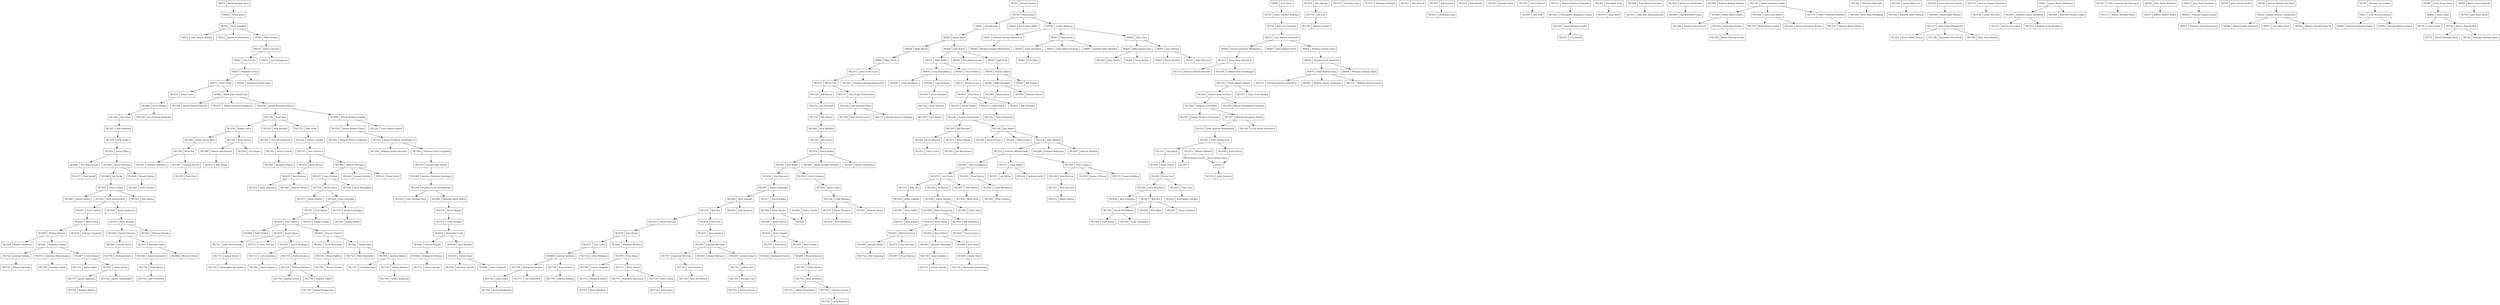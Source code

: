 digraph "Theta Kappa Zeta Family Tree" {
  node [shape=record]
  tk1766 [label="TK1766|Keegan Wilbur"]
  tk1765 [label="TK1765|Scott Szatkowski"]
  tk1764 [label="TK1764|Tyler Smith"]
  tk1763 [label="TK1763|Jeff Patterson"]
  tk1762 [label="TK1762|Davis Nygren"]
  tk1761 [label="TK1761|Austin Niccum"]
  tk1760 [label="TK1760|Kyle McClintick"]
  tk1759 [label="TK1759|Greg Komora"]
  tk1758 [label="TK1758|Taylor Knoblock"]
  tk1757 [label="TK1757|Matthew Knierman"]
  tk1756 [label="TK1756|Sailesh Kadam"]
  tk1755 [label="TK1755|Jeffery Humphrey"]
  tk1754 [label="TK1754|Christopher Hockaden"]
  tk1753 [label="TK1753|Daniel Hartung"]
  tk1752 [label="TK1752|Joshua Green"]
  tk1751 [label="TK1751|Dustin George"]
  tk1750 [label="TK1750|Andrew Fowler"]
  tk1749 [label="TK1749|Steven Doolan"]
  tk1748 [label="TK1748|Shane Bruggeman"]
  tk1747 [label="TK1747|Chandler Bass"]
  tk1746 [label="TK1746|Alexander Armstrong"]
  tk1745 [label="TK1745|Ryan Abraham"]
  tk1744 [label="TK1744|Gavin West"]
  tk1744 -> tk1765

  tk1743 [label="TK1743|Zachary Terrell"]
  tk1742 [label="TK1742|Andrew Tebbe"]
  tk1742 -> tk1748

  tk1741 [label="TK1741|Brandon Stahl"]
  tk1741 -> tk1745

  tk1740 [label="TK1740|Zachary Smith"]
  tk1739 [label="TK1739|Kurt Seibert"]
  tk1739 -> tk1756

  tk1738 [label="TK1738|Isaac Sanders"]
  tk1738 -> tk1751

  tk1737 [label="TK1737|Jacob Rigelman"]
  tk1737 -> tk1766

  tk1736 [label="TK1736|Colin Myers"]
  tk1736 -> tk1763

  tk1735 [label="TK1735|Thomas Lowrey"]
  tk1735 -> tk1759

  tk1734 [label="TK1734|Junyi Jiang"]
  tk1733 [label="TK1733|Cole Hardman"]
  tk1733 -> tk1762

  tk1732 [label="TK1732|Eric Downing"]
  tk1731 [label="TK1731|James Butler"]
  tk1731 -> tk1754

  tk1730 [label="TK1730|Adam Zigler"]
  tk1729 [label="TK1729|Luke Thompson"]
  tk1728 [label="TK1728|Richard Shomer"]
  tk1728 -> tk1742, tk1752

  tk1727 [label="TK1727|Sunil Satish"]
  tk1727 -> tk1760

  tk1726 [label="TK1726|James Rademaker"]
  tk1725 [label="TK1725|Zhengyu Qin"]
  tk1725 -> tk1761

  tk1724 [label="TK1724|Jordon Phillips"]
  tk1724 -> tk1753

  tk1723 [label="TK1723|Dale Pedzinski"]
  tk1722 [label="TK1722|Brian Padilla"]
  tk1722 -> tk1749

  tk1721 [label="TK1721|John McCormack"]
  tk1721 -> tk1731

  tk1720 [label="TK1720|Casey Langdale"]
  tk1720 -> tk1741

  tk1719 [label="TK1719|Alex Kittleson"]
  tk1719 -> tk1735, tk1755

  tk1718 [label="TK1718|Chris Green"]
  tk1718 -> tk1734

  tk1717 [label="TK1717|Tim Diedriech"]
  tk1716 [label="TK1716|Dalton Barnes"]
  tk1716 -> tk1758

  tk1715 [label="TK1715|Joe Lee"]
  tk1715 -> tk1750

  tk1714 [label="TK1714|Drew Williams"]
  tk1713 [label="TK1713|Chris Turturo"]
  tk1712 [label="TK1712|Travis Tanaka"]
  tk1711 [label="TK1711|Brett Sneed"]
  tk1711 -> tk1718, tk1757

  tk1710 [label="TK1710|Anthony Shevchenko"]
  tk1710 -> tk1740

  tk1709 [label="TK1709|Andrew Reedy"]
  tk1709 -> tk1716, tk1747

  tk1708 [label="TK1708|Derek McWilliams"]
  tk1708 -> tk1729, tk1764

  tk1707 [label="TK1707|Spencer McCune"]
  tk1707 -> tk1727

  tk1706 [label="TK1706|Nicholas Klein"]
  tk1705 [label="TK1705|Dyllin Kinman"]
  tk1705 -> tk1728

  tk1704 [label="TK1704|Chris Hoorn"]
  tk1704 -> tk1719

  tk1703 [label="TK1703|Ethan Hixon"]
  tk1703 -> tk1726, tk1737

  tk1701 [label="TK1701|Jeffrey Han"]
  tk1701 -> tk1725

  tk1700 [label="TK1700|Zachariah Dunbar"]
  tk1700 -> tk1744, tk1717

  tk1699 [label="TK1699|Andy Chen"]
  tk1699 -> tk1746

  tk1698 [label="TK1698|Robert Anderton"]
  tk1697 [label="TK1697|Evan Wilson"]
  tk1696 [label="TK1696|Isaac Trimmer"]
  tk1695 [label="TK1695|Travis Stallings"]
  tk1695 -> tk1705, tk1733

  tk1694 [label="TK1694|Nathaniel Smith"]
  tk1693 [label="TK1693|Zachary Reynolds"]
  tk1693 -> tk1738

  tk1692 [label="TK1692|Benjamin McNees"]
  tk1692 -> tk1712

  tk1691 [label="TK1691|Scott Kucharski"]
  tk1691 -> tk1722

  tk1690 [label="TK1690|Austin Hayhurst"]
  tk1690 -> tk1736

  tk1689 [label="TK1689|Todd Deskin"]

  tk1688 [label="TK1688|Jeremy Bultema"]
  tk1688 -> tk1700, tk1739

  tk1687 [label="TK1687|Seth Bowen"]
  tk1687 -> tk1703, tk1730

  tk1685 [label="TK1685|Jeremy Bailey"]
  tk1685 -> tk1732

  tk1684 [label="TK1684|Will Adler"]
  tk1683 [label="TK1683|Daniel Skinner"]
  tk1682 [label="TK1682|Derik Sikes"]
  tk1682 -> tk1709, tk1723

  tk1681 [label="TK1681|Anthony Seibert"]
  tk1681 -> tk1687, tk1710, tk1724

  tk1680 [label="TK1680|Durias Samz"]
  tk1680 -> tk1706

  tk1679 [label="TK1679|Austin Ryan"]
  tk1679 -> tk1713, tk1695, tk1721

  tk1678 [label="TK1678|Nick Reed"]
  tk1678 -> tk1694

  tk1675 [label="TK1675|Eric McClure"]
  tk1675 -> tk1697

  tk1674 [label="TK1674|Alec Manke"]
  tk1674 -> tk1715

  tk1673 [label="TK1673|Eric Liobis"]
  tk1673 -> tk1688, tk1714

  tk1672 [label="TK1672|Timothy Lane"]
  tk1671 [label="TK1671|Nicholas Kirkland"]
  tk1670 [label="TK1670|Erik Hoeg"]
  tk1670 -> tk1711, tk1720

  tk1669 [label="TK1669|Jordon Eaker"]
  tk1669 -> tk1701

  tk1668 [label="TK1668|Josh Dash"]
  tk1668 -> tk1699

  tk1667 [label="TK1667|Travis Clarkson"]
  tk1666 [label="TK1666|Bryan Buccieri"]
  tk1666 -> tk1704

  tk1664 [label="TK1664|Steven Proctor"]
  tk1664 -> tk1682, tk1691

  tk1662 [label="TK1662|Nicholas McNees"]
  tk1662 -> tk1670

  tk1661 [label="TK1661|Michael Fuson"]
  tk1661 -> tk1675, tk1685

  tk1660 [label="TK1660|Wescott Clark"]
  tk1659 [label="TK1659|Calvin Bush"]
  tk1659 -> tk1696, tk1743

  tk1657 [label="TK1657|Will Bro"]
  tk1657 -> tk1708, tk1667, tk1684

  tk1656 [label="TK1656|Wesley Benner"]
  tk1656 -> tk1681, tk1698

  tk1655 [label="TK1655|John Zeiser"]
  tk1655 -> tk1662, tk1673

  tk1653 [label="TK1653|Kristopher Stuckey"]
  tk1652 [label="TK1652|Ben Seibert"]
  tk1652 -> tk1668, tk1693

  tk1651 [label="TK1651|Brad Pruett"]
  tk1651 -> tk1666

  /*tk1650 [label="TK1650|Michael Mast"]*/
  tk1649 [label="TK1649|Steven Mardis"]
  tk1649 -> tk1692

  tk1648 [label="TK1648|Travis Lemco"]
  tk1646 [label="TK1646|Alex Freeman"]
  tk1645 [label="TK1645|Brandon Duke"]
  tk1645 -> tk1690, tk1660

  tk1644 [label="TK1644|Andrew Carpenter"]
  tk1643 [label="TK1643|Zachary Bierhaus"]
  tk1643 -> tk1669, tk1683, tk1707

  tk1640 [label="TK1640|Derek Petersen"]
  tk1640 -> tk1645, tk1680

  tk1639 [label="TK1639|Thor Nearn"]
  tk1639 -> tk1689, tk1664, tk1679

  tk1636 [label="TK1636|Alex Mahlan"]
  tk1636 -> tk1659

  tk1635 [label="TK1635|Ryan Jackson"]
  tk1635 -> tk1643

  tk1634 [label="TK1634|Brian Hicks"]
  tk1634 -> tk1652, tk1661

  tk1633 [label="TK1633|Flavel Heyman"]
  tk1633 -> tk1655

  tk1632 [label="TK1632|Dylan Engels"]
  tk1632 -> tk1651, tk1678

  /*tk1631 [label="TK1631|Trevor Akers"]*/
  /*tk1630 [label="TK1630|Ronald Wuerdeman"]*/
  /*tk1629 [label="TK1629|Christian Sweeney"]*/
  /*tk1628 [label="TK1628|Daniel Liechty"]*/
  tk1627 [label="TK1627|Dan Kinsell"]
  tk1626 [label="TK1626|Nick Kaufman"]
  tk1626 -> tk1646, tk1657

  tk1624 [label="TK1624|Cody Getz"]
  tk1624 -> tk1653

  tk1623 [label="TK1623|Mike Cahill"]
  tk1623 -> tk1644, tk1656

  tk1622 [label="TK1622|Thomas Brooks"]
  /*tk1621 [label="TK1621|Austin Matt"]*/
  /*tk1620 [label="TK1620|Anthony Varner"]*/
  tk1619 [label="TK1619|Edgar Vargas"]
  /*tk1618 [label="TK1618|"]*/
  /*tk1617 [label="TK1617|Adam Sollman"]*/
  tk1616 [label="TK1616|Jeff Rubitshun"]
  tk1616 -> tk1648

  tk1614 [label="TK1614|Seth Mihlfeld"]
  tk1613 [label="TK1613|Brandon Long"]
  tk1612 [label="TK1612|Kyle Kustra"]
  tk1611 [label="TK1611|John Kropf"]
  tk1610 [label="TK1610|Josh Howard"]
  tk1610 -> tk1640, tk1622

  tk1609 [label="TK1609|Adam Hirsch"]
  tk1609 -> tk1632

  tk1608 [label="TK1608|Alex Fine"]
  tk1608 -> tk1635

  tk1607 [label="TK1607|Scott Decker"]
  tk1607 -> tk1623

  /*tk1606 [label="TK1606|Keith Cooper"]*/
  tk1605 [label="TK1605|Alexander Cook"]
  tk1605 -> tk1636, tk1649

  tk1604 [label="TK1604|Josh Bronson"]
  tk1603 [label="TK1603|Joseph Aubin"]
  tk1602 [label="TK1602|Dustin Smith"]
  tk1602 -> tk1629

  tk1601 [label="TK1601|Ross Miller"]
  tk1601 -> tk1611

  tk1600 [label="TK1600|Kevin Lind"]
  tk1600 -> tk1624, tk1626

  tk1598 [label="TK1598|Aaron Anderson"]
  tk1598 -> tk1610

  tk1591 [label="TK1591|Neil Myers"]
  tk1591 -> tk1619, tk1639

  tk1588 [label="TK1588|Mike Kruszynski"]
  tk1588 -> tk1634, tk1616

  /*tk1587 [label="TK1587|Craig Kedrowski"]*/
  tk1585 [label="TK1585|Ben Hoff"]
  /*tk1583 [label="TK1583|Gabe Golcher"]*/
  tk1580 [label="TK1580|Justin Bailey"]
  tk1579 [label="TK1579|Bruce Thackery"]
  tk1579 -> tk1614

  tk1576 [label="TK1576|Ryan Prince"]
  tk1576 -> tk1600

  tk1574 [label="TK1574|Andy Nuetzel"]
  tk1573 [label="TK1573|Collin Krepps"]
  tk1573 -> tk1605

  tk1572 [label="TK1572|Bob Iles"]
  tk1572 -> tk1608, tk1633

  tk1571 [label="TK1571|Brian Hirsch"]
  tk1570 [label="TK1570|Brady Eastridge"]
  tk1570 -> tk1580

  tk1568 [label="TK1568|David Corbin"]
  tk1566 [label="TK1566|Brian Barker"]
  tk1566 -> tk1609, tk1629

  tk1565 [label="TK1565|Tyler Aune"]

  tk1563 [label="TK1563|Paul Zimmerman"]
  tk1563 -> tk1598, tk1607

  /*tk1562 [label="TK1562|Matt Thomas"]*/
  tk1561 [label="TK1561|Lex Seneff"]
  /*tk1560 [label="TK1560|Brandon Mullen"]*/
  tk1559 [label="TK1559|Andrew Morin"]
  tk1558 [label="TK1558|Aaron Merkel"]
  tk1558 -> tk1565, tk1588

  tk1554 [label="TK1554|Jason LaBella"]
  tk1554 -> tk1601

  tk1546 [label="TK1546|Marc Bassett"]
  tk1546 -> tk1572, tk1604

  tk1544 [label="TK1544|Stan Zaremba"]
  tk1544 -> tk1570, tk1591

  tk1543 [label="TK1543|Ron Stanis"]
  /*tk1542 [label="TK1542|Adam Sekela"]*/
  /*tk1541 [label="TK1541|Jon Reeves"]*/
  /*tk1540 [label="TK1540|Keith Huster"]*/
  /*tk1539 [label="TK1539|Jim Howard"]*/
  /*tk1538 [label="TK1538|Paul Gross"]*/
  tk1537 [label="TK1537|Jeff Gordon"]
  tk1537 -> tk1613

  /*tk1536 [label="TK1536|Matt Domoradzki"]*/
  tk1535 [label="TK1535|Chris Bohnert"]
  tk1535 -> tk1585

  /*tk1534 [label="TK1534|Steve Beccia"]*/
  tk1533 [label="TK1533|Billy Art"]
  tk1533 -> tk1554

  tk1532 [label="TK1532|Kevin Olsen"]
  tk1532 -> tk1544, tk1571

  /*tk1531 [label="TK1531|Jeff Iten"]*/
  /*tk1530 [label="TK1530|David Whitman"]*/
  tk1529 [label="TK1529|Brent Weigel"]
  tk1529 -> tk1573

  tk1528 [label="TK1528|Cody Wagner"]
  tk1528 -> tk1559, tk1579

  tk1524 [label="TK1524|Brad Stull"]
  tk1520 [label="TK1520|Ryan Monaghan"]
  tk1519 [label="TK1519|Andy Maxson"]
  tk1517 [label="TK1517|David Kugler"]
  tk1517 -> tk1566

  tk1514 [label="TK1514|Tim James"]
  tk1514 -> tk1576

  tk1513 [label="TK1513|Wilson Hubbell"]
  tk1513 -> tk1557, 

  tk1512 [label="TK1512|Tim Finch"]
  tk1512 -> tk1574

  tk1510 [label="TK1510|John Doty"]
  tk1509 [label="TK1509|Nick Cramer"]
  tk1507 [label="TK1507|Steve Corbin"]
  tk1507 -> tk1543, tk1563, tk1568

  tk1502 [label="TK1502|RJ Barton"]
  tk1502 -> tk1558

  tk1501 [label="TK1501|Alan Roy Balasundaram"]
  /*tk1500 [label="TK1500|Chase Anderson"]*/
  tk1498 [label="TK1498|Andrew Wlazlo"]
  tk1497 [label="TK1497|Clint White"]
  tk1497 -> tk1524

  tk1496 [label="TK1496|Josh Sutton"]
  tk1496 -> tk1512

  /*tk1495 [label="TK1495|Ed Stapanon"]*/
  /*tk1494 [label="TK1494|Christopher Charles Schantz"]*/
  tk1493 [label="TK1493|Glen Michael Ritzi"]
  /*tk1492 [label="TK1492|John William Meyer III"]*/
  /*tk1491 [label="TK1491|Eric Michael Kleen"]*/
  /*tk1490 [label="TK1490|Nathaniel Alan Irwin"]*/
  tk1489 [label="TK1489|Jim Hicks"]
  tk1489 -> tk1507

  tk1488 [label="TK1488|Scott Grenert"]
  tk1487 [label="TK1487|Shawn Denlinger"]
  tk1487 -> tk1517, tk1546

  tk1485 [label="TK1485|Ryan Claus"]
  tk1485 -> tk1528

  tk1484 [label="TK1484|Donald Keith Casey"]
  tk1483 [label="TK1483|Andrew Robert Barkley"]
  tk1482 [label="TK1482|Brad Lee Zenthoefer"]
  tk1482 -> tk1484

  tk1481 [label="TK1481|Chad Wiseman"]
  tk1481 -> tk1509

  tk1480 [label="TK1480|Anthony Jason Welch"]
  tk1480 -> tk1529

  /*tk1479 [label="TK1479|John David Trimble"]*/
  tk1478 [label="TK1478|Curt Stutz"]
  tk1478 -> tk1497, tk1502, tk1533

  tk1477 [label="TK1477|Neil Seneff"]

  tk1472 [label="TK1472|Adam Nelson"]
  tk1471 [label="TK1471|Joe Miller"]

  tk1466 [label="TK1466|Shawn Dooley"]
  tk1466 -> tk1488

  /*tk1465 [label="TK1465|Jarrod Marcum Dobson"]*/
  /*tk1464 [label="TK1464|Micahel Reid Torosian"]*/
  /*tk1463 [label="TK1463|Richard McSweeney Tate"]*/
  tk1462 [label="TK1462|Ben Kelly Schy"]
  tk1462 -> tk1510

  /*tk1461 [label="TK1461|Bryan Ross Rushing"]*/
  tk1460 [label="TK1460|Bradley Scott Rosenberger"]
  tk1460 -> tk1480, tk1493

  /*tk1459 [label="TK1459|Douglas Allen Pulskamp"]*/
  tk1458 [label="TK1458|Kent Robert Paschen"]
  tk1458 -> tk1501

  tk1457 [label="TK1457|Tony Parrish"]
  tk1457 -> tk1532, tk1520

  tk1455 [label="TK1455|Ben Maxson"]
  tk1455 -> tk1498, tk1519

  tk1452 [label="TK1452|Brad Henry"]
  tk1452 -> tk1481

  tk1450 [label="TK1450|Tim Hancock"]
  tk1450 -> tk1487

  tk1449 [label="TK1449|Joseph Guthrie"]
  tk1447 [label="TK1447|Kurt Fledderman"]
  tk1447 -> tk1496, tk1514

  /*tk1446 [label="TK1446|Justin Tai Dodds"]*/
  tk1445 [label="TK1445|Sean Michael Conley"]
  tk1445 -> tk1561

  /*tk1444 [label="TK1444|Jesse Dean Comer"]*/
  tk1443 [label="TK1443|Mark Douglas Bessler"]
  /*tk1442 [label="TK1442|Peter Richard Allabaugh"]*/
  /*tk1441 [label="TK1441|Andrew Joseph Zehnder"]*/
  tk1440 [label="TK1440|Tim Wuestefeld"]
  tk1440 -> tk1477

  tk1437 [label="TK1437|Rimas Gozulaitis"]
  tk1436 [label="TK1436|Scott Chasten"]
  tk1436 -> tk1485

  tk1435 [label="TK1435|Nate Van Sell"]
  tk1435 -> tk1472

  tk1434 [label="TK1434|Andrew Smith"]
  tk1432 [label="TK1432|Brad North"]
  tk1422 [label="TK1422|Chris Curry"]
  tk1420 [label="TK1420|Brandon Wilson"]
  tk1415 [label="TK1415|Ben Smith"]
  tk1412 [label="TK1412|Ryan Rizzo"]
  tk1412 -> tk1455

  tk1410 [label="TK1410|John Andrew Rennekamp"]
  tk1410 -> tk1447

  tk1409 [label="TK1409|Barry Portman"]
  tk1409 -> tk1489, tk1466

  tk1407 [label="TK1407|Andrew Maschino"]
  tk1406 [label="TK1406|Ben Lyndgaard"]
  tk1406 -> tk1478, tk1452

  tk1399 [label="TK1399|Paul Flory"]
  /*tk1398 [label="TK1398|Jeremy Jay Flamion"]*/
  /*tk1397 [label="TK1397|Earl Anthony Escobar"]*/
  /*tk1396 [label="TK1396|Jeffery Thomas Epperson"]*/
  tk1395 [label="TK1395|Andrew Nicholas Denlinger"]
  tk1395 -> tk1460

  tk1394 [label="TK1394|Christopher Benjamin Conley"]
  tk1394 -> tk1445

  /*tk1393 [label="TK1393|Bradley Evan Comer"]*/
  /*tk1392 [label="TK1392|Jason Brian Bunselmeier"]*/
  tk1391 [label="TK1391|Ken Bedel"]
  tk1391 -> tk1436, tk1450

  tk1390 [label="TK1390|Kyle Bartow"]
  tk1390 -> tk1435

  tk1389 [label="TK1389|Shawn Wischmeier"]
  tk1389 -> tk1415

  tk1387 [label="TK1387|Eugene Rector"]
  tk1387 -> tk1399

  tk1385 [label="TK1385|James O'Dwyer"]
  tk1384 [label="TK1384|Marcos Martinez"]
  tk1384 -> tk1457, tk1432, tk1449

  /*tk1383 [label="TK1383|John Daniel Lazar"]*/
  /*tk1382 [label="TK1382|Jeffery Lee Foale"]*/
  tk1381 [label="TK1381|Bruce Warren Evans"]
  /*tk1380 [label="TK1380|Justing Patrick Coakley"]*/
  /*tk1379 [label="TK1379|Steven Michael Berg"]*/
  tk1378 [label="TK1378|David Bedel"]
  tk1378 -> tk1391, tk1437, tk1443

  tk1377 [label="TK1377|Chad Baker"]
  tk1377 -> tk1434, tk1471

  tk1371 [label="TK1371|Jason Hoffman"]
  tk1356 [label="TK1356|Brad Key"]
  tk1356 -> tk1387, tk1407

  tk1352 [label="TK1352|Aaron French"]
  tk1352 -> tk1420

  tk1350 [label="TK1350|Jason Effing"]
  tk1350 -> tk1409, tk1440

  tk1349 [label="TK1349|Tony Cooper"]
  tk1349 -> tk1390, tk1385, tk1371

  tk1348 [label="TK1348|Joseph Earl Coons Jr."]
  tk1347 [label="TK1347|Joseph Thomas Chowning"]
  tk1346 [label="TK1346|Kurt Alan Brinkman"]
  tk1345 [label="TK1345|Erick Mark Breneman"]
  /*tk1344 [label="TK1344|Mark Allen Bower"]*/
  /*tk1343 [label="TK1343|Phillip Kent Becher"]*/
  tk1342 [label="TK1342|Timothy Allen Watson"]
  /*tk1341 [label="TK1341|John Thomas Treager"]*/
  /*tk1340 [label="TK1340|Eric Dale Steele"]*/
  /*tk1339 [label="TK1339|Mark Alan Sparks"]*/
  /*tk1338 [label="TK1338|Michael Levi Seals"]*/
  tk1337 [label="TK1337|Michael Benjamin Schall"]
  tk1337 -> tk1345, tk1410

  tk1335 [label="TK1335|Les Nugen"]
  tk1332 [label="TK1332|Cortney Mittelsteadt"]
  tk1332 -> tk1349, tk1377, tk1406

  /*tk1331 [label="TK1331|Michael Brady Mitchell"]*/
  /*tk1330 [label="TK1330|Erin Michael Meyer"]*/
  tk1329 [label="TK1329|Paul David Laune"]
  /*tk1328 [label="TK1328|Kenneth Michael Labhart"]*/
  tk1327 [label="TK1327|Jim Kuntz"]
  tk1327 -> tk1378

  tk1325 [label="TK1325|Kurt Johnson"]
  tk1325 -> tk1422

  /*tk1324 [label="TK1324|Jeff Duane Johnson"]*/
  /*tk1323 [label="TK1323|Daniel Lawrence Janko"]*/
  tk1322 [label="TK1322|Michael Todd Jahn"]
  tk1322 -> tk1346
  /*tk1321 [label="TK1321|Shannon Wayne Holmes"]*/
  /*tk1320 [label="TK1320|Michael Alan Haskins"]*/
  /*tk1319 [label="TK1319|Mark Andrew Harris"]*/
  tk1318 [label="TK1318|Dennis Kyle Hamm"]
  tk1318 -> tk1395

  /*tk1317 [label="TK1317|Donal Eugene Gower"]*/
  /*tk1316 [label="TK1316|Ryan Michael Ferris"]*/
  tk1315 [label="TK1315|Eric Fentress"]
  tk1315 -> tk1384, tk1412

  /*tk1314 [label="TK1314|Patrick Jay Faist"]*/
  /*tk1313 [label="TK1313|Jeremy Christopher Effing"]*/
  tk1312 [label="TK1312|Robert Mathew Edwards"]
  tk1312 -> tk1394

  /*tk1311 [label="TK1311|Cash Earl Canfield"]*/
  /*tk1310 [label="TK1310|Chad Everett Brummett"]*/
  /*tk1309 [label="TK1309|John Henry Brown"]*/
  tk1308 [label="TK1308|James David Britt"]
  tk1308 -> tk1356

  /*tk1307 [label="TK1307|William Sean Bowen"]*/
  tk1306 [label="TK1306|William James Boucher"]
  tk1305 [label="TK1305|Jim McGeowan"]
  tk1302 [label="TK1302|Gregory Scot Wiley"]
  tk1302 -> tk1337, tk1347

  tk1300 [label="TK1300|Brad Sutton"]
  tk1300 -> tk1335, tk1389

  tk1296 [label="TK1296|Edward Robinson"]
  tk1295 [label="TK1295|Kurt John Parker"]
  tk1295 -> tk1381

  /*tk1294 [label="TK1294|Michael Wayne Palmer"]*/
  tk1293 [label="TK1293|Troy McClamroch"]
  tk1293 -> tk1352

  /*tk1292 [label="TK1292|Stephen Eric Mattingly"]*/
  /*tk1291 [label="TK1291|Todd James Lemon"]*/
  /*tk1290 [label="TK1290|Michael Thomas Kerrick"]*/
  /*tk1289 [label="TK1289|David Edward Huey"]*/
  /*tk1288 [label="TK1288|Arthur Nello Giannini, Jr."]*/
  /*tk1287 [label="TK1287|Paul Joseph Fessel"]*/
  /*tk1286 [label="TK1286|Mark Anthony Didat"]*/
  /*tk1285 [label="TK1285|Richard Allen Davis, Jr."]*/
  /*tk1284 [label="TK1284|Anthony Robert Dall"]*/
  /*tk1283 [label="TK1283|Richard James Comer, Jr."]*/
  tk1282 [label="TK1282|Thomas Clark Campbell"]
  tk1282 -> tk1318

  tk1281 [label="TK1281|Warren Bullock"]
  tk1280 [label="TK1280|Jason Brown"]

  tk1275 [label="TK1275|Brian Whipp"]
  tk1275 -> tk1305

  /*tk1274 [label="TK1274|Andrew Keith Strin"]*/
  tk1273 [label="TK1273|Ronald James Schwipps"]

  /*tk1272 [label="TK1272|Thomas Corey Schultz"]*/
  /*tk1271 [label="TK1271|James Williams Rhoades"]*/
  /*tk1270 [label="TK1270|Anthony Edward Pullen"]*/
  /*tk1269 [label="TK1269|Eric William Paul"]*/
  /*tk1268 [label="TK1268|Gregory John Orschell"]*/
  /*tk1267 [label="TK1267|Eric Ronald Meyer"]*/
  /*tk1266 [label="TK1266|Norman Scott McKnight"]*/
  /*tk1265 [label="TK1265|Steven Gregory Magruder"]*/
  /*tk1264 [label="TK1264|Michael Jon Lehr"]*/
  /*tk1263 [label="TK1263|Daniel Anthony Krieg"]*/
  /*tk1262 [label="TK1262|Eric Julius Koetter"]*/
  tk1261 [label="TK1261|Mike Jordan"]

  tk1258 [label="TK1258|Bryan Christopher Hankins"]
  tk1257 [label="TK1257|Keith Wayne Galey"]
  tk1256 [label="TK1256|Thomas Edwin Finkbiner"]
  tk1255 [label="TK1255|Erik Drake"]
  tk1255 -> tk1350

  /*tk1254 [label="TK1254|Chad Anthony Dieselberg"]*/
  /*tk1253 [label="TK1253|Ralph LeRoy Coryea III"]*/
  /*tk1252 [label="TK1252|Marc Herve Champagne"]*/
  tk1251 [label="TK1251|Thomas Bryan Brown"]
  /*tk1250 [label="TK1250|Brian Scott Babillis"]*/
  /*tk1249 [label="TK1249|Andrew Charles Edwards"]*/
  tk1248 [label="TK1248|Rick Wilhelm"]
  tk1248 -> tk1327

  tk1244 [label="TK1244|Robert Andrew Shea"]
  tk1244 -> tk1258, tk1302

  /*tk1243 [label="TK1243|Derek Russel Sharp"]*/
  /*tk1242 [label="TK1242|Reese Allen Scott"]*/
  /*tk1241 [label="TK1241|Mark Joseph Schmelzer"]*/
  /*tk1240 [label="TK1240|Gary Lee Ruston"]*/
  /*tk1239 [label="TK1239|Douglas John Rosenberger"]*/
  tk1238 [label="TK1238|Joel Richard Plaas"]
  tk1238 -> tk1273, tk1329

  /*tk1237 [label="TK1237|Chris Steven Peak"]*/
  /*tk1236 [label="TK1236|Steve Michael Niemann"]*/
  tk1235 [label="TK1235|Jeff Morgan"]
  tk1235 -> tk1325, tk1275

  tk1234 [label="TK1234|John Meister"]
  tk1234 -> tk1281, tk1296, tk1332

  /*tk1233 [label="TK1233|John Benjamin Maze"]*/
  /*tk1232 [label="TK1232|Todd William Latterell"]*/
  tk1231 [label="TK1231|James Fredrick Goodridge II"]
  tk1231 -> tk1282, tk1306

  tk1230 [label="TK1230|Bobby Getts"]
  tk1230 -> tk1300, tk1308

  /*tk1229 [label="TK1229|Brian Charles Frazier"]*/
  tk1228 [label="TK1228|Mark Albert Durno"]
  tk1228 -> tk1295, tk1348

  tk1227 [label="TK1227|Bob DeYoung"]
  tk1227 -> tk1255

  tk1226 [label="TK1226|Shane Allen Cox"]
  tk1226 -> tk1342

  tk1225 [label="TK1225|Kevin Ward Coryea"]
  tk1222 [label="TK1222|Carlos Carrillo"]
  tk1222 -> tk1315

  tk1220 [label="TK1220|Steven Dewayne Brown"]
  tk1208 [label="TK1208|Gary Lynn Smith"]
  tk1208 -> tk1220, tk1257

  tk1203 [label="TK1203|Rod Retzner"]
  tk1203 -> tk1293

  tk1198 [label="TK1198|Raymond Glen Kroll"]
  /*tk1197 [label="TK1197|Anthony Kevin Kochert"]*/
  /*tk1196 [label="TK1196|Greg William Klem"]*/
  /*tk1195 [label="TK1195|Brian Hale Jones"]*/
  /*tk1194 [label="TK1194|Timothy Michael Hofer"]*/
  /*tk1193 [label="TK1193|Wade Ellis Hedrick"]*/
  tk1192 [label="TK1192|Daniel Robert Flynn"]
  tk1192 -> tk1231, tk1256

  /*tk1191 [label="TK1191|James William Eliot"]*/
  /*tk1190 [label="TK1190|Kevin Scott Cook"]*/
  tk1189 [label="TK1189|Sean Bower"]
  tk1186 [label="TK1186|Jim Albert"]
  tk1186 -> tk1280, tk1261, tk1234
  tk1180 [label="TK1180|Ross Alan Worrall"]
  tk1179 [label="TK1179|Peter Frederick Wentzel"]
  tk1179 -> tk1251

  tk1178 [label="TK1178|John Vicke"]
  tk1178 -> tk1222

  tk1170 [label="TK1170|Bob Meyer"]
  tk1170 -> tk1248

  tk1166 [label="TK1166|Dan Klein"]
  tk1166 -> tk1227

  tk1155 [label="TK1155|Tracy Scott Bishop"]
  tk1152 [label="TK1152|Joe Witulski"]
  tk1152 -> tk1170

  /*tk1151 [label="TK1151|Mark Edward Tebbe"]*/
  /*tk1150 [label="TK1150|David Edward Stringfield"]*/
  tk1149 [label="TK1149|Terry Wayne Smith"]
  /*tk1148 [label="TK1148|Steven Ralph Schwaiger"]*/
  tk1147 [label="TK1147|Alan Hugh Schoonveld"]
  tk1147 -> tk1238

  tk1146 [label="TK1146|Dennie Schoetmer"]
  tk1146 -> tk1235, tk1186

  /*tk1145 [label="TK1145|Michael Joe Robertson"]*/
  /*tk1144 [label="TK1144|Kenneth Wayne Roberts"]*/
  /*tk1143 [label="TK1143|Douglas Michael Perry"]*/
  /*tk1142 [label="TK1142|William Lawrence Parrish"]*/
  /*tk1141 [label="TK1141|Kevin Patrick Mowan"]*/
  tk1140 [label="TK1140|Jon Edward Molander"]
  /*tk1139 [label="TK1139|Kevin Wayne McNelly"]*/
  tk1138 [label="TK1138|Lantz McElroy"]
  tk1137 [label="TK1137|Chris Scott Mandeville"]
  tk1137 -> tk1180, tk1198, tk1225

  tk1136 [label="TK1136|Todd Kost"]
  tk1136 -> tk1178, tk1203, tk1230

  /*tk1135 [label="TK1135|Roger Scott Hruskovich"]*/
  /*tk1134 [label="TK1134|Todd Michael Herr"]*/
  /*tk1133 [label="TK1133|Steven Michael Hanshaw"]*/
  /*tk1132 [label="TK1132|Voris Gerald Gresham"]*/
  tk1131 [label="TK1131|William Patrick Grace"]
  /*tk1130 [label="TK1130|Anthony Michael Gausman"]*/
  /*tk1129 [label="TK1129|Mark Walter Forsythe"]*/
  /*tk1128 [label="TK1128|Donald Ray Foley"]*/
  tk1127 [label="TK1127|Mark Lawrence Dolan"]
  tk1127 -> tk1179, tk1208, tk1228

  /*tk1126 [label="TK1126|Darryl Wayne Dixon"]*/
  tk1125 [label="TK1125|Frank Albert Didelot"]
  tk1125 -> tk1155, tk1244

  /*tk1124 [label="TK1124|John Franklin Didat"]*/
  /*tk1123 [label="TK1123|Carl Walter Czarnik"]*/
  /*tk1122 [label="TK1122|Mike Sean Connaughton"]*/
  tk1121 [label="TK1121|Kevin Lee Coker"]
  /*tk1120 [label="TK1120|Andrew William Carter"]*/
  /*tk1119 [label="TK1119|Bart Kenneth Bretsch"]*/
  /*tk1118 [label="TK1118|Steven Douglas Bensen"]*/
  tk1117 [label="TK1117|Jeffrey Michael Belot"]
  /*tk1116 [label="TK1116|David Christopher Becktel"]*/
  /*tk1115 [label="TK1115|Gary Martin"]*/
  /*tk1114 [label="TK1114|Mark Wayne Wiley"]*/
  tk1113 [label="TK1113|Martin Andrew Wessler"]
  /*tk1112 [label="TK1112|David Turich"]*/
  /*tk1111 [label="TK1111|Gerald Wayne Traylor"]*/
  /*tk1110 [label="TK1110|Phill Arthur Thomas"]*/
  tk1109 [label="TK1109|James Harper Sweney"]
  /*tk1108 [label="TK1108|Gregory John Smith"]*/
  tk1107 [label="TK1107|Barry Shook"]
  tk1107 -> tk1146

  tk1105 [label="TK1105|Chris Patterson"]
  tk1104 [label="TK1104|Jeff Myers"]
  tk1104 -> tk1152

  tk1102 [label="TK1102|Dave Morrow"]
  tk1102 -> tk1189

  /*tk1101 [label="TK1101|Dean August Morretton"]*/
  /*tk1100 [label="TK1100|Jonathan E. Mohney"]*/
  tk1099 [label="TK1099|Frank William Liedtky"]
  tk1099 -> tk1149, tk1192

  /*tk1098 [label="TK1098|Kurt Alan Kelso"]*/
  /*tk1097 [label="TK1097|Robert Kenneth Keleher"]*/
  /*tk1096 [label="TK1096|John Charles Hanger"]*/
  /*tk1095 [label="TK1095|William Michael Gilman"]*/
  /*tk1094 [label="TK1094|Scott Anthony Folz"]*/
  /*tk1093 [label="TK1093|Dennis Derrick Dobbs"]*/
  /*tk1092 [label="TK1092|Mitchell Dean Day"]*/
  tk1091 [label="TK1091|Stephen Michael Battocchio"]
  /*tk1090 [label="TK1090|Stephen James Doerflinger"]*/
  tk1089 [label="TK1089|Scott Wright"]
  tk1089 -> tk1166, tk1140

  /*tk1088 [label="TK1088|William Robert Willoughby, Jr."]*/
  /*tk1087 [label="TK1087|Robert Leon Wilkins"]*/
  /*tk1086 [label="TK1086|Scott Brady Wilcoxson"]*/
  tk1085 [label="TK1085|Dick Roger Weigel"]
  tk1085 -> tk1137

  /*tk1084 [label="TK1084|Todd Lloyd Troutman"]*/
  /*tk1083 [label="TK1083|Michael Alan Sullivan"]*/
  /*tk1082 [label="TK1082|Kenneth John Rasche"]*/
  /*tk1081 [label="TK1081|Elio Oradai"]*/
  /*tk1080 [label="TK1080|Nicholas Okruch, Jr."]*/
  /*tk1079 [label="TK1079|Larry Allen Mattingly"]*/
  /*tk1078 [label="TK1078|Donald Scot Lands"]*/
  tk1077 [label="TK1077|Dennis Edward Koopman"]
  /*tk1076 [label="TK1076|Stacy Mark Himes"]*/
  tk1075 [label="TK1075|Rodney Scott Herbert"]
  tk1074 [label="TK1074|Steven Eugene Harman"]
  tk1074 -> tk1138

  /*tk1073 [label="TK1073|Mark Lincon Hamilton"]*/
  tk1072 [label="TK1072|Edward Charles Guilford Jr."]
  tk1071 [label="TK1071|Gabe Fleck"]
  tk1071 -> tk1105

  tk1070 [label="TK1070|Mitch Cain"]
  tk1070 -> tk1104, tk1147

  tk1069 [label="TK1069|Bryan Jones"]

  tk1063 [label="TK1063|Steve Wubben"]
  tk1063 -> tk1102

  /*tk1062 [label="TK1062|Curtis Dean Wehrley"]*/
  tk1061 [label="TK1061|William Henry Tiedeman"]
  /*tk1060 [label="TK1060|Michael Wayne Tatlock"]*/
  tk1059 [label="TK1059|Clifford Paul Schellenger"]
  tk1059 -> tk1125

  /*tk1058 [label="TK1058|Robert Dean Schaefer"]*/
  /*tk1057 [label="TK1057|Barry William Schaar"]*/
  /*tk1056 [label="TK1056|Steven Thomas Sauer"]*/
  /*tk1055 [label="TK1055|Steven Paul Nerney"]*/
  /*tk1054 [label="TK1054|Kirk Charles Miller"]*/
  /*tk1053 [label="TK1053|Keith Brian McConnell"]*/
  /*tk1052 [label="TK1052|Chris Eugene McBride"]*/
  tk1051 [label="TK1051|Doug Lewis"]
  tk1051 -> tk1089

  /*tk1050 [label="TK1050|Eugene Joseph LeBoeuf"]*/
  /*tk1049 [label="TK1049|Michael Alan Knecht"]*/
  /*tk1048 [label="TK1048|Drew Alan Karnick"]*/
  tk1047 [label="TK1047|Colin Laurence Ho-Tseung Jr."]
  tk1047 -> tk1117

  /*tk1046 [label="TK1046|Wayne Edwin Heffner"]*/
  tk1045 [label="TK1045|Mathew Aaron Hardman"]
  tk1045 -> tk1075, tk1121

  /*tk1044 [label="TK1044|Baron Guye Gemmer"]*/
  /*tk1043 [label="TK1043|Ronald Harry Garber"]*/
  /*tk1042 [label="TK1042|Stephen Lee Fulwider II"]*/
  tk1041 [label="TK1041|Dave Edward Freese"]
  tk1041 -> tk1085

  tk1040 [label="TK1040|Leslie Duellman"]
  /*tk1039 [label="TK1039|Todd Michael D'Orazio"]*/
  tk1038 [label="TK1038|Joseph Michael Didelot"]
  tk1038 -> tk1099, tk1136

  /*tk1037 [label="TK1037|Brian Lee Dawson"]*/
  /*tk1036 [label="TK1036|Donald Gerard Childress"]*/
  /*tk1035 [label="TK1035|Neil Joseph Brown"]*/
  /*tk1034 [label="TK1034|Glenn Dale Bridwell"]*/
  tk1033 [label="TK1033|Bill Thrasher"]
  /*tk1032 [label="TK1032|Mark James Evans"]*/
  /*tk1031 [label="TK1031|Willie Lowe Davis"]*/
  /*tk1030 [label="TK1030|Dennis David Burke"]*/
  /*tk1029 [label="TK1029|Bradley Alan Zike"]*/
  /*tk1028 [label="TK1028|James Dinsmore Whit"]*/
  /*tk1027 [label="TK1027|David Scott Titzer"]*/
  /*tk1026 [label="TK1026|Hugh Joseph Thornburg"]*/
  /*tk1025 [label="TK1025|Thomas William Tedtman"]*/
  /*tk1024 [label="TK1024|Gerard John Tarantino"]*/
  /*tk1023 [label="TK1023|Mark Douglas Sieracke"]*/
  /*tk1022 [label="TK1022|Steven Joseph Shannon"]*/
  /*tk1021 [label="TK1021|John Thomas Sever Jr."]*/
  tk1020 [label="TK1020|John Searle"]
  /*tk1019 [label="TK1019|Jerry Phillip Rominger"]*/
  /*tk1018 [label="TK1018|Damon L. Richards"]*/
  /*tk1017 [label="TK1017|Frederick Paul Rasche"]*/
  /*tk1016 [label="TK1016|Edward Andrew Oblon"]*/
  /*tk1015 [label="TK1015|John Wayne Moranski"]*/
  /*tk1014 [label="TK1014|John Francis Messerschmidt"]*/
  /*tk1013 [label="TK1013|Scott Alan McCan"]*/
  tk1012 [label="TK1012|Terry Dean Martin Jr."]
  tk1012 -> tk1059, tk1113

  /*tk1011 [label="TK1011|Scott Dewayne Mabry"]*/
  tk1010 [label="TK1010|Jerry Scott Lowe"]
  tk1010 -> tk1070, tk1091

  /*tk1009 [label="TK1009|Joseph Stephen Kunkel"]*/
  /*tk1008 [label="TK1008|William Charles Hannah Jr."]*/
  /*tk1007 [label="TK1007|Christopher Martin Flynn"]*/
  tk1006 [label="TK1006|Howard Florus"]
  /*tk1005 [label="TK1005|Scott Keith Fennell"]*/
  tk1004 [label="TK1004|Cam Erekson"]
  tk1004 -> tk1063

  /*tk1003 [label="TK1003|Bradley Thomas Elliot"]*/
  tk1002 [label="TK1002|Rick Doss"]
  tk1002 -> tk1033, tk1071, tk1107

  /*tk1001 [label="TK1001|Michael Patrick Davison"]*/
  tk1000 [label="TK1000|Marcelo Silvano Copat"]
  /*tk999 [label="TK999|Edward Bruce Canary"]*/
  /*tk998 [label="TK998|Lyman Wesley Busard"]*/
  /*tk997 [label="TK997|Troy Scott Bishop"]*/
  /*tk996 [label="TK996|Mark Seymon Benstin"]*/
  /*tk995 [label="TK995|Timothy Gerard Beer"]*/
  /*tk994 [label="TK994|Jay Charles Bartlett"]*/
  /*tk993 [label="TK993|Brian Kent Bartels"]*/
  tk992 [label="TK992|Mark John Armstrong"]
  tk992 -> tk1038, tk1077, tk1109

  /*tk991 [label="TK991|John Mark Burdsall"]*/
  /*tk990 [label="TK990|Robert Frederick von Stralendorff"]*/
  /*tk989 [label="TK989|Jeffrey Alan Trang"]*/
  /*tk988 [label="TK988|J. Harold Sunderlin III"]*/
  /*tk987 [label="TK987|William Carl Salomon"]*/
  /*tk986 [label="TK986|Ronald Anthony Russo"]*/
  /*tk985 [label="TK985|Robert Michael Rouse"]*/
  /*tk984 [label="TK984|Stephen John Reynolds"]*/
  /*tk983 [label="TK983|Timothy Keith Putty"]*/
  /*tk982 [label="TK982|John William Pruett"]*/
  /*tk981 [label="TK981|Jeffrey Rene' Nadeau"]*/
  tk980 [label="TK980|Eric Miles"]
  tk979 [label="TK979|Todd Andrew King"]
  tk979 -> tk1061, tk1072, tk1131

  /*tk978 [label="TK978|Joseph Jay Hutson"]*/
  /*tk977 [label="TK977|David Eugene Huff"]*/
  tk976 [label="TK976|Greg Hempfling"]
  tk976 -> tk1004, tk1040

  tk975 [label="TK975|Paul Grush"]
  tk975 -> tk992, tk1051

  /*tk974 [label="TK974|Alex Haram Fogelson"]*/
  /*tk973 [label="TK973|Brian Keith Fabel"]*/
  tk972 [label="TK972|Richie Evans"]
  tk972 -> tk1002

  /*tk971 [label="TK971|Robert Alan Downs"]*/
  /*tk970 [label="TK970|Chester Hal Crow"]*/
  /*tk969 [label="TK969|Kenneth Joseph Carpenter"]*/
  tk968 [label="TK968|Doug Byrum"]
  /*tk967 [label="TK967|Joseph Edward Burns"]*/
  /*tk966 [label="TK966|Mike John Brost"]*/
  /*tk965 [label="TK965|Richart Isaacs Brinly"]*/
  /*tk964 [label="TK964|Charleton Langston Berk"]*/
  /*tk963 [label="TK963|Alan Matthew Avery"]*/
  /*tk962 [label="TK962|Peter Danial Alvey "]*/
  /*tk961 [label="TK961|David Brian Marcadis"]*/
  /*tk960 [label="TK960|Robert Chester Drummond"]*/
  tk959 [label="TK959|Stephen Charles Bour"]
  /*tk958 [label="TK958|Lee Ray Wilmes"]*/
  tk957 [label="TK957|Jeffrey Robert Willer"]
  /*tk956 [label="TK956|Phillip Dexter Welton"]*/
  /*tk955 [label="TK955|Mitchell Jon Weckop"]*/
  /*tk954 [label="TK954|John Scott Swearingen"]*/
  /*tk953 [label="TK953|Stephen Michael Sternberg"]*/
  /*tk952 [label="TK952|David Harlan Pelham"]*/
  /*tk951 [label="TK951|Stuart Jeffrey Marcadis"]*/
  /*tk950 [label="TK950|Thomas Andrew Kouris"]*/
  tk949 [label="TK949|Mike Kempkes"]
  tk949 -> tk1006, tk1069

  /*tk948 [label="TK948|Brian Patrick Kelley"]*/
  tk947 [label="TK947|Scott Jacobsen"]
  tk947 -> tk980

  /*tk946 [label="TK946|Keith Owen Hightower"]*/
  tk945 [label="TK945|Barry Haskins"]
  /*tk944 [label="TK944|Charles Allen Geswein"]*/
  tk943 [label="TK943|Tom Furlette"]
  tk943 -> tk972

  /*tk942 [label="TK942|Michael Ray Dunkel"]*/
  tk941 [label="TK941|James Remi DeBruyne"]
  tk941 -> tk1000, tk1045

  /*tk940 [label="TK940|James Edward DeAmico"]*/
  /*tk939 [label="TK939|Stuart Clay Curtis"]*/
  /*tk938 [label="TK938|Thomas James Chorba, Jr."]*/
  /*tk937 [label="TK937|Kevin Richard Chaffee"]*/
  /*tk936 [label="TK936|Lynn Douglas Carnes"]*/
  /*tk935 [label="TK935|Patrick James Avery"]*/
  /*tk934 [label="TK934|Bryan Keith Wallace"]*/
  /*tk933 [label="TK933|Kenneth Edward Tague"]*/
  tk932 [label="TK932|Gary Allen Finchum"]
  /*tk931 [label="TK931|John Raymod Marshall"]*/
  /*tk930 [label="TK930|Richard Mark Hackney"]*/
  tk929 [label="TK929|David Lawrence Whikehart"]
  tk929 -> tk1012

  /*tk928 [label="TK928|Michael Vanco, Jr."]*/
  tk927 [label="TK927|Wendall Turley"]
  tk927 -> tk959, tk975

  tk926 [label="TK926|Bill Sultze"]
  /*tk925 [label="TK925|Ronald Allen Stilwell"]*/
  /*tk924 [label="TK924|Steven Michael Stewart"]*/
  /*tk923 [label="TK923|Robert Harold Stewart II"]*/
  /*tk922 [label="TK922|Bruce Guenter Schings"]*/
  /*tk921 [label="TK921|Brock Jason Rule"]*/
  tk920 [label="TK920|Mike Rasmussen"]
  tk920 -> tk1020, tk968

  tk919 [label="TK919|Timothy Dean Plassmeier"]
  tk918 [label="TK918|John Charle Pfeifer"]
  /*tk917 [label="TK917|Michael Wayne Persinger"]*/
  /*tk916 [label="TK916|Scott Alan Orr"]*/
  /*tk915 [label="TK915|Richard Joseph Nyikos"]*/
  tk914 [label="TK914|Mike Miller"]
  tk914 -> tk976, tk943

  tk913 [label="TK913|Mike McLear"]
  /*tk912 [label="TK912|Robert Scott McLaughlin"]*/
  /*tk911 [label="TK911|Fred Stewart McGurk"]*/
  /*tk910 [label="TK910|Mark Alan Mason"]*/
  /*tk909 [label="TK909|Mark Edwin Lindemann"]*/
  /*tk908 [label="TK908|Robert Michael Lenich"]*/
  /*tk907 [label="TK907|Charles David Leddon, Jr."]*/
  /*tk906 [label="TK906|Ron Joseph Knecht"]*/
  /*tk905 [label="TK905|Jeery Wayne Ingle"]*/
  tk904 [label="TK904|Michael Anthony Hurt"]
  /*tk903 [label="TK903|Daniel Joseph Heidelberger"]*/
  /*tk902 [label="TK902|Stuart William Gosch"]*/
  /*tk901 [label="TK901|Lee Alan Gearig"]*/
  /*tk900 [label="TK900|John Brabender"]*/
  tk899 [label="TK899|Mike Bixler"]
  tk899 -> tk1010

  tk898 [label="TK898|Michael Alan Sigmund"]
  tk897 [label="TK897|John Robert Farris"]
  /*tk896 [label="TK896|Scott Ray Bagwell"]*/
  tk895 [label="TK895|Stan Woszczynski"]
  tk893 [label="TK893|Eric Viscito"]
  tk893 -> tk927

  tk894 [label="TK894|John Mark Wilsford"]
  tk894 -> tk957
  /*tk892 [label="TK892|Charles Edward Venis"]*/
  /*tk891 [label="TK891|Donald James Umpleby III"]*/
  tk890 [label="TK890|Richard Anthony Stuber"]
  /*tk889 [label="TK889|Charles Aubrey Simmons, Jr."]*/
  /*tk888 [label="TK888|Scott Andres Shultz"]*/
  tk887 [label="TK887|Andrew Dale Sheidler"]
  /*tk886 [label="TK886|Frank Arther Rizzo"]*/
  /*tk885 [label="TK885|Thomas Paul Olinger"]*/
  tk884 [label="TK884|Michael Joseph McPherron"]
  /*tk883 [label="TK883|Darl Eugene Lehenbauer"]*/
  /*tk882 [label="TK882|James William Huston"]*/
  /*tk881 [label="TK881|David Richard Hummel"]*/
  /*tk880 [label="TK880|Roger Dean Hatcher"]*/
  /*tk879 [label="TK879|Matthew Thomas Harter"]*/
  tk878 [label="TK878|Frank Golden"]
  tk878 -> tk926, tk949

  tk876 [label="TK876|Jay Gehring"]
  tk876 -> tk913, tk945

  /*tk875 [label="TK875|Stanley Lester Fraley"]*/
  /*tk874 [label="TK874|Todd Lee Eck"]*/
  tk873 [label="TK873|Lee Allen Dunn"]
  /*tk872 [label="TK872|Alan Frank Dorfmeyer"]*/
  /*tk871 [label="TK871|Jeffrey Richard Danner"]*/
  /*tk870 [label="TK870|Christopher Jon Chulumovich"]*/
  /*tk869 [label="TK869|Darl Gene Boysel"]*/
  tk868 [label="TK868|Thomas Eugene Boyle"]
  tk868 -> tk919

  /*tk867 [label="TK867|Alan Ross Bell"]*/
  /*tk866 [label="TK866|William Joe Beard"]*/
  tk865 [label="TK865|Stephen Earl Anderson"]
  tk865 -> tk904, tk979

  /*tk864 [label="TK864|Earl Allen Stalter"]*/
  tk863 [label="TK863|Edward George Malone, Jr."]
  tk863 -> tk884

  /*tk862 [label="TK862|Larry Michael Krieg"]*/
  /*tk861 [label="TK861|James Richard Eifert"]*/
  /*tk860 [label="TK860|Henry Terrence Doherty"]*/
  tk859 [label="TK859|Mike Warne"]
  tk859 -> tk899

  tk854 [label="TK854|William George Starr"]
  tk854 -> tk865

  /*tk855 [label="TK855|Wayne Ivan Steinberg"]*/
  /*tk856 [label="TK856|Steven Dennis Thompson"]*/
  /*tk857 [label="TK857|Jimmie Joe Trueblood"]*/
  /*tk858 [label="TK858|Charlie Roy Urbanowich"]*/
  tk853 [label="TK853|Greg Smith"]
  tk853 -> tk947, tk932, tk887

  tk845 [label="TK845|Jeff Pauls"]
  tk845 -> tk878

  tk842 [label="TK842|Joseph William Hance"]
  tk838 [label="TK838|William Harold Fogel III"]
  tk837 [label="TK837|Joe Caltagirone"]
  tk836 [label="TK836|John Barry"]
  tk836 -> tk845, tk895, tk914

  /*tk835 [label="TK835|David William Steen"]*/
  tk834 [label="TK834|Gary Wayne Martin"]
  /*tk833 [label="TK833|Kevin Patrick Germain"]*/
  /*tk832 [label="TK832|Walter James Dickerson"]*/
  /*tk831 [label="TK831|Tad Orin Wells"]*/
  /*tk830 [label="TK830|Chris Allen VanDenburgh"]*/
  /*tk829 [label="TK829|Herman Eugene Turner, Jr. "]*/
  /*tk828 [label="TK828|Alan Wayne Stoner"]*/
  /*tk827 [label="TK827|Peter Charles Smith"]*/
  /*tk826 [label="TK826|Michael Kim Smith"]*/
  /*tk825 [label="TK825|Jonathan Walter Shoemaker"]*/
  /*tk824 [label="TK824|Michael Anthony Norris"]*/
  tk823 [label="TK823|James Vincent Nordmeyer"]
  tk823 -> tk838, tk873, tk898

  tk822 [label="TK822|Kevin Kent Miller"]
  /*tk821 [label="TK821|Gregg Arthur Migaki"]*/
  /*tk820 [label="TK820|Scott Jeffery Meier"]*/
  tk819 [label="TK819|Steve Leonard"]
  tk819 -> tk837, tk893

  /*tk818 [label="TK818|John Michael Kovich"]*/
  tk817 [label="TK817|Eric Nichols Jansen"]
  tk817 -> tk842, tk890

  /*tk816 [label="TK816|David Duncan Goodwin"]*/
  /*tk815 [label="TK815|Arthur Hilton Gemmer"]*/
  tk814 [label="TK814|John Paul Gardener"]
  tk814 -> tk868

  tk813 [label="TK813|Guy Robert Gadomski"]
  tk813 -> tk854, tk897, tk929

  tk812 [label="TK812|James Fruedenberg"]
  /*tk811 [label="TK811|James Ronald Flesch"]*/
  /*tk810 [label="TK810|David Michael Cooper"]*/
  tk809 [label="TK809|John Clem"]
  tk809 -> tk876, tk920

  tk808 [label="TK808|James Boyd"]
  tk808 -> tk836, tk859

  /*tk807 [label="TK807|Steven Karl Roggenkamp"]*/
  /*tk806 [label="TK806|Timothy Bruce Stone"]*/
  /*tk805 [label="TK805|David Lee Schacht"]*/
  /*tk804 [label="TK804|James Pierce Johnson"]*/
  /*tk803 [label="TK803|Michael David Hublar"]*/
  /*tk802 [label="TK802|Robert Michael Hayden"]*/

  tk801 [label="TK801|Jim Benzing"]
  tk801 -> tk808

  /*tk800 [label="TK800|Rudy Gene Sanders"]*/
  tk799 [label="TK799|Cyriac Wegman"]
  tk799 -> tk809, tk853, tk863

  tk796 [label="TK796|Steven Robert Van Dyck"]
  tk796 -> tk823

  tk786 [label="TK786|Mike Korkos"]
  tk786 -> tk819

  /*tk785 [label="TK785|John Christian Jacobsen"]*/
  /*tk784 [label="TK784|Richard Arnold Gollhofer"]*/
  /*tk783 [label="TK783|Stephen Eugene Flamion"]*/
  /*tk782 [label="TK782|Scot David Eisenhard"]*/
  /*tk781 [label="TK781|Stephen Jordan Decker"]*/
  tk780 [label="TK780|Thomas Lee Cooper"]
  tk780 -> tk817

  tk779 [label="TK779|Alan Lee Cassiday"]
  tk779 -> tk813

  /*tk778 [label="TK778|Jeffrey Brandon Burgan"]*/
  /*tk777 [label="TK777|Harold Wayne Baumgartner"]*/
  /*tk776 [label="TK776|David Strother Allen"]*/
  /*tk775 [label="TK775|Rory Neil Adams"]*/
  /*tk774 [label="TK774|Keith Allen Tague"]*/
  /*tk773 [label="TK773|James Michael Neukam"]*/
  tk772 [label="TK772|David Glendale Knoy"]
  /*tk771 [label="TK771|Bryan Eugene Allen"]*/
  /*tk770 [label="TK770|Ronald Clayton Sturgeon"]*/
  tk769 [label="TK769|John Dale Shaw"]
  /*tk768 [label="TK768|Gary Lee Wooddell"]*/
  /*tk767 [label="TK767|John Phillip Sweany"]*/
  /*tk766 [label="TK766|James Norman Scahill"]*/
  /*tk765 [label="TK765|Ronald William McCullough"]*/
  tk764 [label="TK764|Vince Lambert"]
  tk764 -> tk786, tk812, tk834

  tk750 [label="TK750|Larry Smith"]
  /*tk749 [label="TK749|Kevin William Smith"]*/
  /*tk748 [label="TK748|Mark William Schnaith"]*/
  /*tk747 [label="TK747|Philip Kent Salitros"]*/
  tk746 [label="TK746|Nicholas Michael Ryan"]
  /*tk745 [label="TK745|Joseph Whitman Rebone"]*/
  /*tk744 [label="TK744|Anthony George Rafel"]*/
  /*tk743 [label="TK743|Michael Albert Mussallem"]*/
  /*tk742 [label="TK742|Donald Henry McCullough II"]*/
  /*tk741 [label="TK741|Marvin Dale Keown"]*/
  tk740 [label="TK740|Mark Jones"]
  tk740 -> tk799, tk801, tk822

  /*tk731 [label="TK731|Cliff Barrett"]*/
  /*tk730 [label="TK730|Gregory Paul Grimes"]*/
  /*tk729 [label="TK729|Wayne Lawrence Collier"]*/
  tk728 [label="TK728|Steven Renick Bell"]
  tk728 -> tk746, tk772

  tk727 [label="TK727|Dean Chester Willman"]
  tk727 -> tk779

  /*tk726 [label="TK726|John Robert White"]*/
  /*tk725 [label="TK725|Kenneth Bradley West"]*/
  /*tk724 [label="TK724|Benjamin J. Tucker"]*/
  /*tk723 [label="TK723|Raymond Lee Summerlot"]*/
  /*tk722 [label="TK722|Darrell Stuart Roum"]*/
  /*tk721 [label="TK721|William Scott Rice"]*/
  /*tk720 [label="TK720|Thomas Joseph Rathz"]*/
  /*tk719 [label="TK719|Philip Lee Quackenbush"]*/
  /*tk718 [label="TK718|Ritchie D. Price"]*/
  /*tk717 [label="TK717|Randall Nelson Nesbit"]*/
  /*tk716 [label="TK716|Gregory Alan Morrison"]*/
  /*tk715 [label="TK715|Rex William Mook"]*/
  /*tk714 [label="TK714|John E. Mitchelson"]*/
  /*tk713 [label="TK713|William Henry Miller"]*/
  /*tk712 [label="TK712|James Michael Lynn"]*/
  /*tk711 [label="TK711|Joseph Byron Kumpf"]*/
  /*tk710 [label="TK710|Robert Allen Iserloth"]*/
  /*tk709 [label="TK709|David Michael Hutchens"]*/
  /*tk708 [label="TK708|Thomas Eugene Hunt"]*/
  /*tk707 [label="TK707|James Melvin Gutting"]*/
  /*tk706 [label="TK706|Francis Gerald Gomolka"]*/
  /*tk705 [label="TK705|Richard Mark Flora"]*/
  /*tk704 [label="TK704|Thomas Mark Easterday"]*/
  tk703 [label="TK703|Dennis Dumas"]
  tk703 -> tk740

  /*tk702 [label="TK702|Thomas Jefferson Dixon"]*/
  /*tk701 [label="TK701|Daniel Eugene Denlinger"]*/
  /*tk700 [label="TK700|Ronnie Michael Davis"]*/
  /*tk699 [label="TK699|Ronald Allan Cowan"]*/
  /*tk698 [label="TK698|Richard Charles Blodgett"]*/
  /*tk697 [label="TK697|Kenneth Lyle Wooddell II"]*/
  /*tk696 [label="TK696|Gregory John Smith"]*/
  /*tk695 [label="TK695|Thomas Paul Land"]*/
  /*tk694 [label="TK694|James Wesley Hicks"]*/
  /*tk693 [label="TK693|Mark Richard Heidelberger"]*/
  tk692 [label="TK692|Tom Hans"]
  tk692 -> tk727

  /*tk691 [label="TK691|Terry Wayne White"]*/
  /*tk690 [label="TK690|Steve Richard White"]*/
  /*tk689 [label="TK689|William Louis Thaler"]*/
  tk688 [label="TK688|Brett Louis Schmidli"]
  tk688 -> tk769

  /*tk687 [label="TK687|Thomas Osgood Peterson"]*/

  tk686 [label="TK686|Ernie Jones"]
  tk686 -> tk764

  /*tk685 [label="TK685|David Wayne Harris"]*/
  /*tk684 [label="TK684|Stephen Edward Guedet"]*/
  /*tk683 [label="TK683|David Arthur Greene"]*/
  /*tk682 [label="TK682|Timothy Arthur Gray"]*/
  /*tk681 [label="TK681|Paul Edward Cross"]*/
  /*tk680 [label="TK680|Robert Michael Schall"]*/
  tk679 [label="TK679|Mark Douglas Rose"]
  tk679 -> tk686

  /*tk678 [label="TK678|Darryl Duane Huyett"]*/
  /*tk677 [label="TK677|Mark Steven Hoff "]*/
  /*tk676 [label="TK676|Leonard Thomas Blackwell"]*/
  /*tk675 [label="TK675|Herbert Thomas Young"]*/
  /*tk674 [label="TK674|Vernon Edward Whitehouse, Jr."]*/
  /*tk673 [label="TK673|Leo Alan Weiss"]*/
  /*tk672 [label="TK672|Robert Jay Schacht"]*/
  /*tk671 [label="TK671|Kenneth Charles Oberst"]*/
  /*tk670 [label="TK670|Michael William Mueller"]*/
  /*tk669 [label="TK669|Lance Cameron Kuhnapfel"]*/
  /*tk668 [label="TK668|Gregory Lynn Kinner"]*/
  /*tk667 [label="TK667|James David Johnson"]*/
  /*tk666 [label="TK666|Jackson Eugene Hutson"]*/
  /*tk665 [label="TK665|Geoff James Germane"]*/
  tk664 [label="TK664|Larry Geier"]
  tk664 -> tk728, tk750

  /*tk663 [label="TK663|William Bruce Engle"]*/
  /*tk662 [label="TK662|Richard Marlo Christman"]*/
  /*tk661 [label="TK661|Richie Lee Brunnemer"]*/
  /*tk660 [label="TK660|Raymond Jay Jirousek"]*/
  /*tk659 [label="TK659|Joseph Anthony Stal, Jr."]*/
  /*tk658 [label="TK658|Edward Eugene Spangler "]*/
  /*tk657 [label="TK657|Sherley William Sample"]*/
  /*tk656 [label="TK656|Fred Stuart King"]*/
  /*tk655 [label="TK655|Alan Charles Hruby"]*/
  /*tk654 [label="TK654|Alan Lee Feldmeyer"]*/
  /*tk653 [label="TK653|Paul Vincent Archer"]*/
  /*tk652 [label="TK652|Jeffrey Brent Witten"]*/
  /*tk651 [label="TK651|Jeffrey Charles Smirz"]*/
  /*tk650 [label="TK650|Terry Lee Luster"]*/
  /*tk649 [label="TK649|Randall Lee Foulke"]*/
  /*tk648 [label="TK648|Roger Charles Ward"]*/
  /*tk647 [label="TK647|James Southworth III"]*/
  /*tk646 [label="TK646|Kenneth Leo Simpson"]*/
  /*tk645 [label="TK645|Gregory Michael Shutske"]*/
  /*tk644 [label="TK644|William Douglas Schindel"]*/
  /*tk643 [label="TK643|John Willard Phipps"]*/
  /*tk642 [label="TK642|Thomas Allen Merrill"]*/
  /*tk641 [label="TK641|Richard Leslie McCammon"]*/
  /*tk640 [label="TK640|Roger Keith LaCosse"]*/
  /*tk639 [label="TK639|Dennis Gene Kopcha"]*/
  /*tk638 [label="TK638|Stephen James Kinsell"]*/
  /*tk637 [label="TK637|Michael Watt Harrison"]*/
  /*tk636 [label="TK636|John Richard Fish"]*/
  /*tk635 [label="TK635|George William Felix"]*/
  /*tk634 [label="TK634|William Craig Collisson"]*/
  /*tk633 [label="TK633|Steven Lynd Boyce"]*/
  /*tk632 [label="TK632|Edward Charles Arnold"]*/
  /*tk631 [label="TK631|John Frederick Nugent"]*/
  /*tk630 [label="TK630|Samuel Gene Jordan"]*/
  /*tk629 [label="TK629|Donald Carl Graf"]*/
  /*tk628 [label="TK628|Gary Stephen York"]*/
  /*tk627 [label="TK627|Robert Heninger Stormont"]*/
  /*tk626 [label="TK626|Richard Andrew Shallcross"]*/
  /*tk625 [label="TK625|Robert William Rollings"]*/
  /*tk624 [label="TK624|Wayne Nack"]*/
  /*tk623 [label="TK623|Richard Lee Killion"]*/
  /*tk622 [label="TK622|Gary George Kelm"]*/
  /*tk621 [label="TK621|Michael Alan Jerrell"]*/
  /*tk620 [label="TK620|Ronald Jed Holt"]*/
  /*tk619 [label="TK619|Alan Leon Heath"]*/
  /*tk618 [label="TK618|Harry Robert Harrison, Jr."]*/
  /*tk617 [label="TK617|Edwin Grant Green"]*/
  /*tk616 [label="TK616|Gary Martin Goodwine"]*/
  /*tk615 [label="TK615|Morris Reed Dovey"]*/
  /*tk614 [label="TK614|Richard Dayne Conard"]*/
  /*tk613 [label="TK613|James Arthur Brown"]*/
  /*tk612 [label="TK612|Michael Thomas Nugent"]*/
  /*tk611 [label="TK611|Gary Donald Meek"]*/
  /*tk610 [label="TK610|Roy Everett Kaser"]*/
  /*tk609 [label="TK609|Casey Gaines"]*/
  /*tk608 [label="TK608|Paul Douglas Broughton"]*/
  /*tk607 [label="TK607|James Woo Wong"]*/
  /*tk606 [label="TK606|Robert Russell Werner"]*/
  /*tk605 [label="TK605|Thomas Lynn Vetters"]*/
  /*tk604 [label="TK604|William John Uhlenbrock"]*/
  /*tk603 [label="TK603|James Lowell Tucker, Jr."]*/
  /*tk602 [label="TK602|Anthony Joseph Tietz"]*/
  /*tk601 [label="TK601|Rex Owen Stockwell"]*/
  /*tk600 [label="TK600|George Roger Sherfick"]*/
  /*tk599 [label="TK599|George W. Shaver"]*/
  tk598 [label="TK598|Larry Dean Olson"]
  tk598 -> tk664

  /*tk597 [label="TK597|Michael Lee Morris"]*/
  /*tk596 [label="TK596|Ronald Edwin Moore"]*/
  /*tk595 [label="TK595|Daniel Eugene Mohr"]*/
  /*tk594 [label="TK594|Lawrence Edward Lynn"]*/
  /*tk593 [label="TK593|Robert Reed Lowe"]*/
  /*tk592 [label="TK592|Steven Albert Kennedy"]*/
  /*tk591 [label="TK591|Michael Dean Howlett"]*/
  /*tk590 [label="TK590|James Jay Houdeshell"]*/
  /*tk589 [label="TK589|Charles Arthur Hills"]*/
  /*tk588 [label="TK588|Stephen McLean Hillman"]*/
  /*tk587 [label="TK587|Gordon Leo Higbee, Jr."]*/
  /*tk586 [label="TK586|Michael Patrick Haley"]*/
  /*tk585 [label="TK585|Gary Leslie Grebe"]*/
  /*tk584 [label="TK584|Pete Keating Doenges"]*/
  /*tk583 [label="TK583|James Allen Coles"]*/
  /*tk582 [label="TK582|Harry Wallace Cline, Jr."]*/
  /*tk581 [label="TK581|William Kendall Burkhart, Jr."]*/
  /*tk580 [label="TK580|Marlon Dale Archer"]*/
  /*tk579 [label="TK579|Jerry Francis Novotny"]*/
  /*tk578 [label="TK578|Mark Vincent Kelley"]*/
  /*tk577 [label="TK577|James Robert Forbes"]*/
  /*tk576 [label="TK576|Ronald Terry Fisher"]*/
  /*tk575 [label="TK575|Robert Russell Uhlmansiek"]*/
  /*tk574 [label="TK574|John Randolph Sprouse"]*/
  /*tk573 [label="TK573|Wade Erwin Scott"]*/
  /*tk572 [label="TK572|Don Richard Riley"]*/
  /*tk571 [label="TK571|Denny Lee Porter"]*/
  /*tk570 [label="TK570|James Morgan Pettee"]*/
  /*tk569 [label="TK569|Stephen Edward Mitchell"]*/
  /*tk568 [label="TK568|Richard Carr McClanahan"]*/
  /*tk567 [label="TK567|Gary Allen Magee"]*/
  /*tk566 [label="TK566|Terrence Michael Joyce"]*/
  /*tk565 [label="TK565|David Lee Harshbarger"]*/
  /*tk564 [label="TK564|Robert Deneen Gravitt II"]*/
  /*tk563 [label="TK563|Philip Mark Gerhart"]*/
  /*tk562 [label="TK562|Paul Reid Gaddie"]*/
  /*tk561 [label="TK561|Robert Dean Fiess"]*/
  /*tk560 [label="TK560|William Wilson Cure"]*/
  /*tk559 [label="TK559|Kenneth Andrew Culp"]*/
  /*tk558 [label="TK558|Carl Jay Bauer"]*/
  /*tk557 [label="TK557|Louis Paul Barbin"]*/
  /*tk556 [label="TK556|Terry Lee Agal"]*/
  /*tk555 [label="TK555|Fredrick H. Wheeler"]*/
  /*tk554 [label="TK554|John Francis Lynn"]*/
  /*tk553 [label="TK553|John Paul Howlett"]*/
  /*tk552 [label="TK552|David Lee Ross"]*/
  /*tk551 [label="TK551|Charles Edward Webb"]*/
  /*tk550 [label="TK550|Raymond Nicholas Virostko"]*/
  /*tk549 [label="TK549|Charles Edward Risch"]*/
  /*tk548 [label="TK548|Robert Lee Placek"]*/
  /*tk547 [label="TK547|Richard Kimmell Osburn"]*/
  /*tk546 [label="TK546|James William Kane"]*/
  /*tk545 [label="TK545|Roger Terrance Hybeck"]*/
  /*tk544 [label="TK544|William Alan Holmes"]*/
  /*tk543 [label="TK543|Paul Steven Hannah"]*/
  /*tk542 [label="TK542|Richard Earl Hammond II"]*/
  /*tk541 [label="TK541|Thomas Brion Hakes"]*/
  /*tk540 [label="TK540|Philip Rupert Fassnacht"]*/
  /*tk539 [label="TK539|Thomas Ross Curry"]*/
  /*tk538 [label="TK538|Stephen Craig Woolley"]*/
  /*tk537 [label="TK537|Gordon James Phelps"]*/
  /*tk536 [label="TK536|Neil Masaharu Matsumoto"]*/
  /*tk535 [label="TK535|Max Eugene Joseph"]*/
  /*tk534 [label="TK534|Donald Lee Endsley"]*/
  /*tk533 [label="TK533|George Mont Williams"]*/
  /*tk532 [label="TK532|Thomas Melvin Wilhoite"]*/
  /*tk531 [label="TK531|Woodrow Allen Sutton, Jr."]*/
  /*tk530 [label="TK530|Thomas Ross Sprouse"]*/
  /*tk529 [label="TK529|Larry Allen Sachs"]*/
  /*tk528 [label="TK528|Rex David Robinson"]*/
  /*tk527 [label="TK527|Larry Ivan Michael"]*/
  /*tk526 [label="TK526|Dennis Carl Lind"]*/
  /*tk525 [label="TK525|William Richard Lewis"]*/
  /*tk524 [label="TK524|Bruce Leonard Johns"]*/
  /*tk523 [label="TK523|Edwin Wayne Jirousek"]*/
  /*tk522 [label="TK522|Ronald Lee Haun"]*/
  /*tk521 [label="TK521|Daniel Joseph Goodwin"]*/
  /*tk520 [label="TK520|Richard Lee Floyd"]*/
  /*tk519 [label="TK519|William Robert Detering"]*/
  /*tk518 [label="TK518|Robert Jeryl Crask"]*/
  /*tk517 [label="TK517|Phillip Lee Carter"]*/
  /*tk516 [label="TK516|Byron Grant Buck"]*/
  /*tk515 [label="TK515|Dennis Clyde Berry"]*/
  /*tk514 [label="TK514|Robert Clinton Allen III"]*/
  /*tk513 [label="TK513|Robert Elliott Leonard"]*/
  /*tk512 [label="TK512|Philip Howard Halt"]*/
  /*tk511 [label="TK511|Jerry Lee Copenhefer"]*/
  /*tk510 [label="TK510|Stephen Patrick Watson"]*/
  /*tk509 [label="TK509|Ronald Francis Turaski, Jr."]*/
  /*tk508 [label="TK508|Andrew Dezso Szilagyi, Jr."]*/
  /*tk507 [label="TK507|Allen Rayl Stanley"]*/
  /*tk506 [label="TK506|Norman George Schuld"]*/
  /*tk505 [label="TK505|Curtis Preston Pease"]*/
  /*tk504 [label="TK504|John Alan Kuhn"]*/
  /*tk503 [label="TK503|Richard Tobey King"]*/
  /*tk502 [label="TK502|Stephen Wayne James"]*/
  /*tk501 [label="TK501|Lowell Gene Hardwick"]*/
  /*tk500 [label="TK500|John Edwin Diefenbaugh"]*/
  /*tk499 [label="TK499|Robert Charles Blahut"]*/
  /*tk498 [label="TK498|Dale Everett Barkley"]*/
  /*tk497 [label="TK497|Howard George Alm"]*/
  /*tk496 [label="TK496|Mars John Gralia II"]*/
  /*tk495 [label="TK495|James Daniel Watkins"]*/
  /*tk494 [label="TK494|James William Schulz"]*/
  /*tk493 [label="TK493|Donald Dean Miller"]*/
  /*tk492 [label="TK492|Vaughn Robert Love"]*/
  /*tk491 [label="TK491|William Louis Bergstrand"]*/
  /*tk490 [label="TK490|Elmer Duane Elbert"]*/
  /*tk489 [label="TK489|Larry Wayne MacDonald"]*/
  /*tk488 [label="TK488|Robert Ray Gordon"]*/
  /*tk487 [label="TK487|Robert Edward Valle"]*/
  /*tk486 [label="TK486|Michael DeWan Thomas"]*/
  /*tk485 [label="TK485|Charles Thomas Terry"]*/
  /*tk484 [label="TK484|Harry William Templin"]*/
  /*tk483 [label="TK483|John Richard Stockton"]*/
  /*tk482 [label="TK482|Wilford Palmer Stratten"]*/
  /*tk481 [label="TK481|John Allen Rohr"]*/
  /*tk480 [label="TK480|Harold Joseph Reilly"]*/
  /*tk479 [label="TK479|Carl Edward Moffett"]*/
  /*tk478 [label="TK478|William Lee Kovacs"]*/
  /*tk477 [label="TK477|Bruce MacNeill Kopf"]*/
  /*tk476 [label="TK476|Curtis R. Jones"]*/
  /*tk475 [label="TK475|Jon Steven Hunt"]*/
  /*tk474 [label="TK474|George Thomas Holmes III"]*/
  /*tk473 [label="TK473|Robert Irving Dice, Jr."]*/
  /*tk472 [label="TK472|Gregory Lynn Bolt"]*/
  /*tk471 [label="TK471|Daniel Robert Little"]*/
  /*tk470 [label="TK470|Alfred Lee Story"]*/
  /*tk469 [label="TK469|James Edward Young"]*/
  /*tk468 [label="TK468|Horace Edward Wetzell, Jr."]*/
  /*tk467 [label="TK467|John Wesley Ulmer"]*/
  /*tk466 [label="TK466|Ronald John Susemichel"]*/
  /*tk465 [label="TK465|William David Randolph"]*/
  /*tk464 [label="TK464|William Bernard Nicewanger"]*/
  /*tk463 [label="TK463|George Manning Newman"]*/
  /*tk462 [label="TK462|Kenneth Harold Miller"]*/
  /*tk461 [label="TK461|Robert Lee Light"]*/
  /*tk460 [label="TK460|Jeffery James Lew"]*/
  /*tk459 [label="TK459|Dennis Karwatka"]*/
  /*tk458 [label="TK458|John Robert Hobbs"]*/
  /*tk457 [label="TK457|Michael Hamilton Hayes"]*/
  /*tk456 [label="TK456|Max Edward Goodwin"]*/
  /*tk455 [label="TK455|David Alan Dumford"]*/
  /*tk454 [label="TK454|Richard Joseph Daniels"]*/
  /*tk453 [label="TK453|Edward Joseph Blahut II"]*/
  /*tk452 [label="TK452|William Wythe Barone"]*/
  /*tk451 [label="TK451|Ronald Lee Johnson"]*/
  /*tk450 [label="TK450|William Roland Brown"]*/
  /*tk449 [label="TK449|John Elliott Tindall"]*/
  /*tk448 [label="TK448|John Wilfred Haley"]*/
  /*tk447 [label="TK447|Tommy Joe Bedwell"]*/
  /*tk446 [label="TK446|Jerry DeLon Badger"]*/
  /*tk445 [label="TK445|Richard Hall Thompson"]*/
  /*tk444 [label="TK444|Fred H. Terry"]*/
  /*tk443 [label="TK443|Don Lenas Robinson"]*/
  /*tk442 [label="TK442|Richard Lewis Mills"]*/
  /*tk441 [label="TK441|Ronald Lloyd Klinect"]*/
  /*tk440 [label="TK440|Andrew Paul Hrezo"]*/
  /*tk439 [label="TK439|Jerome Everett Hahn"]*/
  /*tk438 [label="TK438|Donald Allen Bonness"]*/
  /*tk437 [label="TK437|Stephen Dennis Ban"]*/
  /*tk436 [label="TK436|Joseph Wayne Andel"]*/
  /*tk435 [label="TK435|Alan Haynes Johnson"]*/
  /*tk434 [label="TK434|James William Funk"]*/
  /*tk433 [label="TK433|Don Louis Dekker"]*/
  /*tk432 [label="TK432|James Herman Coffenberry, Jr."]*/
  /*tk431 [label="TK431|George Alfred Trunster"]*/
  /*tk430 [label="TK430|Stephen Iverson Skersick"]*/
  /*tk429 [label="TK429|John Robert Ray"]*/
  /*tk428 [label="TK428|Richard Earl Pike"]*/
  /*tk427 [label="TK427|Larry Wayne Myers"]*/
  /*tk426 [label="TK426|Robert David Michael"]*/
  /*tk425 [label="TK425|Ronald Joe Ireland"]*/
  /*tk424 [label="TK424|Lawrence Leroy Hartley"]*/
  /*tk423 [label="TK423|Gale Kay Hurst"]*/
  /*tk422 [label="TK422|Warren Kester Griffith"]*/
  /*tk421 [label="TK421|James Kenneth Gates"]*/
  /*tk420 [label="TK420|Herbert Joseph Gladden"]*/
  /*tk419 [label="TK419|William Ronald Fenoglio"]*/
  /*tk418 [label="TK418|Robert Jourdan Checkley"]*/
  /*tk417 [label="TK417|Stephen Dee Burton"]*/
  /*tk416 [label="TK416|Phillips Ballantyne"]*/
  /*tk415 [label="TK415|Russell E. Archer, Jr."]*/
  /*tk414 [label="TK414|Robert Perry Amos"]*/
  /*tk413 [label="TK413|James Robert Montgomery"]*/
  /*tk412 [label="TK412|John Albert Bratt"]*/
  /*tk411 [label="TK411|Robert Milton Arthur"]*/
  /*tk410 [label="TK410|John Edgar Witcher"]*/
  /*tk409 [label="TK409|Donald Ray Weidner"]*/
  /*tk408 [label="TK408|Conrad Dale McGinnis"]*/
  /*tk407 [label="TK407|William Owen Young"]*/
  /*tk406 [label="TK406|Robert Bruce Stevens"]*/
  /*tk405 [label="TK405|William Henry Schaper"]*/
  /*tk404 [label="TK404|Fred Richard Schaefer"]*/
  /*tk403 [label="TK403|Gary William Phipps"]*/
  /*tk402 [label="TK402|Charles Monroe Overbey"]*/
  /*tk401 [label="TK401|Vern Smith McKenzie"]*/
  /*tk400 [label="TK400|Bruce Allen McDowell"]*/
  /*tk399 [label="TK399|James Ulysses Kincaid"]*/
  /*tk398 [label="TK398|Noble Franklin Huff"]*/
  /*tk397 [label="TK397|Terry Von Hallcom"]*/
  /*tk396 [label="TK396|Barton Louis Gronberg"]*/
  /*tk395 [label="TK395|Frank Thomas Feutz"]*/
  /*tk394 [label="TK394|Robert Ray Doom"]*/
  /*tk393 [label="TK393|William Joseph Paton"]*/
  /*tk392 [label="TK392|Herman Eugene Blythe"]*/
  /*tk391 [label="TK391|John Shelley Kennedy"]*/
  /*tk390 [label="TK390|Richard Bradford Kirby"]*/
  /*tk389 [label="TK389|Barlow Ward Brooks, Jr."]*/
  /*tk388 [label="TK388|Laurence Joseph Logue"]*/
  /*tk387 [label="TK387|Larry Gene Kirts"]*/
  /*tk386 [label="TK386|Robert William Kennelly"]*/
  /*tk385 [label="TK385|Donald Hart Johnson"]*/
  /*tk384 [label="TK384|John William Jardine"]*/
  /*tk383 [label="TK383|Marlen DeMoss Hildenbrand"]*/
  /*tk382 [label="TK382|Carl Thomas Herakovich"]*/
  /*tk381 [label="TK381|Hugh Allen Griffin"]*/
  /*tk380 [label="TK380|Gerald Lee Gaskins"]*/
  /*tk379 [label="TK379|Frederick Donald Fowler"]*/
  /*tk378 [label="TK378|John Reid Davis"]*/
  /*tk377 [label="TK377|Irvin Reed Weir"]*/
  /*tk376 [label="TK376|Richard Lee Brown"]*/
  /*tk375 [label="TK375|John Frederic Oswalt"]*/
  /*tk374 [label="TK374|Billy Dean Brittain"]*/
  /*tk373 [label="TK373|Dan Gilbert Mook"]*/
  /*tk372 [label="TK372|James Wilbert Barrick"]*/
  /*tk371 [label="TK371|Laurence Morton Brady"]*/
  /*tk379 [label="TK379|Thomas Edwin Steproe"]*/
  /*tk369 [label="TK369|Erick Arthur Ressler"]*/
  /*tk368 [label="TK368|James Carroll Oakes"]*/
  /*tk367 [label="TK367|Frank Palmer Holinard"]*/
  /*tk366 [label="TK366|James Linley Massey"]*/
  /*tk365 [label="TK365|Paul Howard Lewis"]*/
  /*tk364 [label="TK364|Dale Curtis Hoak"]*/
  /*tk363 [label="TK363|Norbert Hugh Failing"]*/
  /*tk362 [label="TK362|Joseph Frank Doninger"]*/
  /*tk361 [label="TK361|Hobart Darold Cook"]*/
  /*tk360 [label="TK360|Floyd Allen Koontz"]*/
  /*tk359 [label="TK359|Howard Leon Chambers"]*/
  /*tk358 [label="TK358|Donald Kennedy Anderson, Jr."]*/
  /*tk357 [label="TK357|Richard Allen Newgent"]*/
  /*tk356 [label="TK356|Timothy Buxton Zimmerman"]*/
  /*tk355 [label="TK355|William Rufus Small"]*/
  /*tk354 [label="TK354|Lowell Donald Simpson"]*/
  /*tk353 [label="TK353|Jack David Shumate"]*/
  /*tk352 [label="TK352|Robert Eugene Scofield, Jr."]*/
  /*tk351 [label="TK351|Gerald Clinton Rose"]*/
  /*tk350 [label="TK350|James Joseph Roach"]*/
  /*tk349 [label="TK349|Julian Edward Pugh"]*/
  /*tk348 [label="TK348|William Hamilton Payne"]*/
  /*tk347 [label="TK347|Jackie Lee McDonald"]*/
  /*tk346 [label="TK346|Gerry Albert Mattern"]*/
  /*// tk345 [label="TK345|"]*/
  /*tk344 [label="TK344|Robert Vernon Hinshaw"]*/
  /*tk343 [label="TK343|Chalon Andrew Harris"]*/
  /*tk342 [label="TK342|Frederick William Goetsch, Jr."]*/
  /*tk341 [label="TK341|Donald Dean Calvert"]*/
  /*tk340 [label="TK340|Harold Dinkle Brown"]*/
  /*tk339 [label="TK339|Robert Elwood Bright"]*/
  /*tk338 [label="TK338|James Leslie Blair"]*/
  /*tk337 [label="TK337|John Adolph Bizal"]*/
  /*tk336 [label="TK336|Samuel Terrell Vanover"]*/
  /*tk335 [label="TK335|Horace Noble Norton, Jr."]*/
  /*tk334 [label="TK334|Walter Frederick Johanningsmeier"]*/
  /*tk333 [label="TK333|Charles Nelson Bruner"]*/
  /*tk332 [label="TK332|Jack Rae Taylor"]*/
  /*tk331 [label="TK331|James Edward Calabro"]*/
  /*tk330 [label="TK330|Robert Neil Young"]*/
  /*tk329 [label="TK329|Eugene Daniel Werner"]*/
  /*tk328 [label="TK328|Terry Wayne Webster"]*/
  /*tk327 [label="TK327|Nathan Ritchie"]*/
  /*tk326 [label="TK326|Frances Donald Plociennik"]*/
  /*tk325 [label="TK325|John William Melin"]*/
  /*tk324 [label="TK324|Ralph David Lockhart"]*/
  /*tk323 [label="TK323|James William Jewell"]*/
  /*tk322 [label="TK322|Harvey Allen Greene"]*/
  /*tk321 [label="TK321|Jerry Robert Fromholz"]*/
  /*tk320 [label="TK320|William Newsom Crenshaw"]*/
  /*tk319 [label="TK319|John Sidney Chunn"]*/
  /*tk318 [label="TK318|John Dudley Binford"]*/
  /*tk317 [label="TK317|Richard Nelson Beard"]*/
  /*tk316 [label="TK316|William Samuel Gaither"]*/
  /*tk315 [label="TK315|Arther Wayne Mason"]*/
  /*tk314 [label="TK314|Donald Martin Snape"]*/
  /*tk313 [label="TK313|Larry Gilbert Samuels"]*/
  /*tk312 [label="TK312|James Eugene McCulloch"]*/
  /*tk311 [label="TK311|James Lewis Lott"]*/
  /*tk310 [label="TK310|Beuford Clay Hall, Jr."]*/
  /*tk309 [label="TK309|David Woolan Hackett"]*/
  /*tk308 [label="TK308|Richard Joseph Gordon"]*/
  /*tk307 [label="TK307|Leo Leslie Beaman"]*/
  /*tk306 [label="TK306|Chris George Paras"]*/
  /*tk305 [label="TK305|Warren Wendell Jones"]*/
  /*tk304 [label="TK304|Walter Allen Teague"]*/
  /*tk303 [label="TK303|Loren K. Masley"]*/
  /*tk302 [label="TK302|William Blake Lamb"]*/
  /*tk301 [label="TK301|Henry Hosek"]*/
  /*tk300 [label="TK300|Ernest Llewellyn Hillman"]*/
  /*tk299 [label="TK299|George Sam Ross"]*/
  /*tk298 [label="TK298|Roy Lincoln England"]*/
  /*tk297 [label="TK297|Howard Duane Clark"]*/
  /*tk296 [label="TK296|Abraham Moses Samuels"]*/
  /*tk295 [label="TK295|William Damm Zopf, Jr."]*/
  /*tk294 [label="TK294|Ronald Elmer Smith"]*/
  /*tk293 [label="TK293|Andrew Paul Mudron"]*/
  /*tk292 [label="TK292|James Kelley Long"]*/
  /*tk291 [label="TK291|Kennett Madson Leforge"]*/
  /*tk290 [label="TK290|George Ronald Runyan"]*/
  /*tk289 [label="TK289|John James Freely"]*/
  /*tk288 [label="TK288|Jesse William Foreman, Jr."]*/
  /*tk287 [label="TK287|Jack Loehr Farell"]*/
  /*tk286 [label="TK286|Robert Bruce Barton"]*/
  /*tk285 [label="TK285|Ralph M. Schmidt"]*/
  /*tk284 [label="TK284|Roy Alleyne Moody"]*/
  /*tk283 [label="TK283|Ralph Allen Forsaith"]*/
  /*tk282 [label="TK282|Glen Arthur Rout"]*/
  /*tk281 [label="TK281|Howard Kenneth Pedigo"]*/
  /*tk280 [label="TK280|Gunter Ludwig Thiel"]*/
  /*tk279 [label="TK279|Jack Bamon Hughes"]*/
  /*tk278 [label="TK278|Richard Lee Sage"]*/
  /*tk277 [label="TK277|Allan Walker Stiles"]*/
  /*tk276 [label="TK276|Marc Wayne Broemmelsiek"]*/
  /*tk275 [label="TK275|Robert Lee Risher"]*/
  /*tk274 [label="TK274|Richard Dale Thomas"]*/
  /*tk273 [label="TK273|Carl Henry Bals"]*/
  /*tk272 [label="TK272|William Edwin Weaver"]*/
  /*tk271 [label="TK271|William Charles Post"]*/
  /*tk270 [label="TK270|Mac Fehsenfeld"]*/
  /*tk269 [label="TK269|Thomas Perl Reifenberg"]*/
  /*tk268 [label="TK268|John Franklin Bogardus"]*/
  /*tk267 [label="TK267|Alvin Baynard Thomas"]*/
  /*tk266 [label="TK266|Richard August Spiroff"]*/
  /*tk265 [label="TK265|Leonard Duane Pyle"]*/
  /*tk264 [label="TK264|James Thomas Norman"]*/
  /*tk263 [label="TK263|Leo Eldred Little"]*/
  /*tk262 [label="TK262|Robert Paul Failing, Jr."]*/
  /*tk261 [label="TK261|James Dwight Dunlop II"]*/
  /*tk260 [label="TK260|William Charles Chambers"]*/
  /*tk259 [label="TK259|Darrell Vernon Couch"]*/
  /*tk258 [label="TK258|William Howard Bennett"]*/
  /*tk257 [label="TK257|Ralph Kohl Bennett"]*/
  /*tk256 [label="TK256|John Frank Barco"]*/
  /*tk255 [label="TK255|John Allen Bannister"]*/
  /*tk254 [label="TK254|James Willard Ellington"]*/
  /*tk253 [label="TK253|Samuel Joe Lynch"]*/
  /*tk252 [label="TK252|Richard Earle McLaughlin"]*/
  /*tk251 [label="TK251|Frederick Wilton Garry"]*/
  /*tk250 [label="TK250|Rembert Thigpen Gladin, Jr."]*/
  /*tk249 [label="TK249|Billy Joe Atto"]*/
  /*tk248 [label="TK248|Gordon Charles Fowler, Jr."]*/
  /*tk247 [label="TK247|Hubert Warren Evinger"]*/
  /*tk246 [label="TK246|Wayne Melvin Barker"]*/
  /*tk245 [label="TK245|John Charles Drane"]*/
  /*tk244 [label="TK244|William James Tilton"]*/
  /*tk243 [label="TK243|Maurice Duane Hunt"]*/
  /*tk242 [label="TK242|Charles Edmund Kircher, Jr."]*/
  /*tk241 [label="TK241|Edward Harry Bollinger"]*/
  /*tk240 [label="TK240|Norman Ralph Meyer"]*/
  /*tk239 [label="TK239|Carlyle Harry Wokasien"]*/
  /*tk238 [label="TK238|Raymond Darrell Summerlot"]*/
  /*tk237 [label="TK237|Billy Gene Pittman"]*/
  /*tk236 [label="TK236|Ronald Arthur Lange"]*/
  /*tk235 [label="TK235|Richard John Kuehl"]*/
  /*tk234 [label="TK234|Ogdon Allan Kiefer"]*/
  /*tk233 [label="TK233|Aaron Gilbert Hogg"]*/
  /*tk232 [label="TK232|Morton William Hief"]*/
  /*tk231 [label="TK231|Verle William Fiegle"]*/
  /*tk230 [label="TK230|William Emery Boyd"]*/
  /*tk229 [label="TK229|Jim Russel Boyd"]*/
  /*tk228 [label="TK228|Ray Allen Watkins"]*/
  /*tk227 [label="TK227|Cyrus William Cox"]*/
  /*tk226 [label="TK226|Ronald Eugene Crews"]*/
  /*tk225 [label="TK225|Alfred Russel Schmidt"]*/
  /*tk224 [label="TK224|Stanley Emmett Wyatt, Jr."]*/
  /*tk223 [label="TK223|Philip Andrew Kranz"]*/
  /*tk222 [label="TK222|Lester Edward Folsom, Jr."]*/
  /*tk221 [label="TK221|Paul William Atkinson"]*/
  /*tk220 [label="TK220|Clarence Baysinger, Jr."]*/
  /*tk219 [label="TK219|Albert Donald Stolzy"]*/
  /*tk218 [label="TK218|Charles Thomas Stewart"]*/
  /*tk217 [label="TK217|Le Roy Adrean Peterson"]*/
  /*tk216 [label="TK216|Claiborne Motsinger"]*/
  /*tk215 [label="TK215|Leroy William Mitchell"]*/
  /*tk214 [label="TK214|Donald James Inman"]*/
  /*tk213 [label="TK213|William Paul Hays, Jr."]*/
  /*tk212 [label="TK212|William Clark Gordon"]*/
  /*tk211 [label="TK211|Donald Ray Coughanowr"]*/
  /*tk210 [label="TK210|John Edwin Lichtenwalter"]*/
  /*tk209 [label="TK209|Loren Hugh Pittman"]*/
  /*tk208 [label="TK208|William Ray King"]*/
  /*tk207 [label="TK207|Richard Guy Fairbrother"]*/
  /*tk206 [label="TK206|William Warren Bannister"]*/
  /*tk205 [label="TK205|Robert Frederick Bitting"]*/
  /*tk204 [label="TK204|Wayne Elmer McCoy"]*/
  /*tk203 [label="TK203|Bernard Ewald Erickson"]*/
  /*tk202 [label="TK202|Robert Edward Devlin"]*/
  /*tk201 [label="TK201|Kenneth Earl Schneider"]*/
  /*tk200 [label="TK200|John August Leins"]*/
  /*tk199 [label="TK199|Robert Grimshaw Bannister"]*/
  /*tk198 [label="TK198|Oran Milton Knudsen"]*/
  /*tk197 [label="TK197|Marvin Engle Hansell"]*/
  /*tk196 [label="TK196|Harold Vincent Fairbanks"]*/
  /*tk195 [label="TK195|Albert R. Edwards"]*/
  /*tk194 [label="TK194|Theodore John Sterne"]*/
  /*tk193 [label="TK193|Donald Bruce Spencer"]*/
  /*tk192 [label="TK192|William King Sharpe"]*/
  /*tk191 [label="TK191|George Kyle, Jr."]*/
  /*tk190 [label="TK190|Felix Michael Grohovsky"]*/
  /*tk189 [label="TK189|Warren Franklin Haverkamp"]*/
  /*tk188 [label="TK188|Henry Eugene Broemmelsiek"]*/
  /*tk187 [label="TK187|Theodore William Blickwedel"]*/
  /*tk186 [label="TK186|John Manlove Mitchell"]*/
  /*tk185 [label="TK185|Fred Conrad Maienschein"]*/
  /*tk184 [label="TK184|Charles Julian Bashe"]*/
  /*tk183 [label="TK183|Robert Louis Kylander"]*/
  /*tk182 [label="TK182|Warren James Lundy"]*/
  /*tk181 [label="TK181|Edward Martin Meagher"]*/
  /*tk180 [label="TK180|Charles Phillip Browne"]*/
  /*tk179 [label="TK179|William Sibley Mitchell"]*/
  /*tk178 [label="TK178|Lowell Lewis Smith"]*/
  /*tk177 [label="TK177|Willis Earl Rose"]*/
  /*tk176 [label="TK176|Robert Alexander Greger"]*/
  /*tk175 [label="TK175|Donald Erle Alexander"]*/
  /*tk174 [label="TK174|Daniel Peter Morisseau, Jr."]*/
  /*tk173 [label="TK173|Francis Henry Hillenbrand"]*/
  /*tk172 [label="TK172|Fred Richard Roesinger"]*/
  /*tk171 [label="TK171|Robert Arthur Vance"]*/
  /*tk170 [label="TK170|Harmon Lee Shaw"]*/
  /*tk169 [label="TK169|Richard Joseph Sauer"]*/
  /*tk168 [label="TK168|Charles Burton Butts"]*/
  /*tk167 [label="TK167|Charles Robert Baker"]*/
  /*tk166 [label="TK166|Ralph Andrew Mitchell"]*/
  /*tk165 [label="TK165|Harry R. Wilson"]*/
  /*tk164 [label="TK164|James Edward Fields"]*/
  /*tk163 [label="TK163|Charles King Bresett"]*/
  /*tk162 [label="TK162|William Serban"]*/
  /*tk161 [label="TK161|James Sidney March"]*/
  /*tk160 [label="TK160|Frank Jones"]*/
  /*tk159 [label="TK159|William Clare Soudriette"]*/
  /*tk158 [label="TK158|Herbert Errol Porter"]*/
  /*tk157 [label="TK157|Ralph Albert White"]*/
  /*tk156 [label="TK156|John Fredrick Weinbrecht"]*/
  /*tk155 [label="TK155|Jack Francis Shake"]*/
  /*tk154 [label="TK154|Robert William Schilling"]*/
  /*tk153 [label="TK153|George Arend Neyhouse"]*/
  /*tk152 [label="TK152|William Gerard Staley"]*/
  /*tk151 [label="TK151|James Alfred Hughes"]*/
  /*tk150 [label="TK150|Harry Julius Halberstadt"]*/
  /*tk149 [label="TK149|Alden Brun Foley"]*/
  /*tk148 [label="TK148|Jonathan Edward Sonnefield"]*/
  /*tk147 [label="TK147|Paul Denney Bennett"]*/
  /*tk146 [label="TK146|Francis Dwane Ford"]*/
  /*tk145 [label="TK145|John Elmer Whitesell"]*/
  /*tk144 [label="TK144|Clement Thomas Gray"]*/
  /*tk143 [label="TK143|Willis S. Biggs"]*/
  /*tk142 [label="TK142|John Jay Fuller"]*/
  /*tk141 [label="TK141|Marshall Cleland Powell"]*/
  /*tk140 [label="TK140|Charles Norman McGillivray"]*/
  /*tk139 [label="TK139|William Gustov Lindeman"]*/
  /*tk138 [label="TK138|Harold Raymond Barrett"]*/
  /*tk137 [label="TK137|Phillip George Payne"]*/
  /*tk136 [label="TK136|James William Hughes"]*/
  /*tk135 [label="TK135|William Overby Schofner"]*/
  /*tk134 [label="TK134|Paul Herbert Baker"]*/
  /*tk133 [label="TK133|Andrew Spence"]*/
  /*tk132 [label="TK132|Donald Herschel Greenfield"]*/
  /*tk131 [label="TK131|Harry F. Netzhammer"]*/
  /*tk130 [label="TK130|Frank Joseph Sabla"]*/
  /*tk129 [label="TK129|Wayne Richard Dickerson"]*/
  /*tk128 [label="TK128|Herbert Austin Smith"]*/
  /*tk127 [label="TK127|George E. Schopmeyer"]*/
  /*tk126 [label="TK126|Henry Lewis Pfizenmayer"]*/
  /*tk125 [label="TK125|Harold Kehoe"]*/
  /*tk124 [label="TK124|Charles A. Lotze"]*/
  /*tk123 [label="TK123|Maurice Leonard Piker"]*/
  /*tk122 [label="TK122|Eugene H. Scofield"]*/
  /*tk121 [label="TK121|James C. Proctor"]*/
  /*tk120 [label="TK120|George Walker Page"]*/
  /*tk119 [label="TK119|George Stine Beem"]*/
  /*tk118 [label="TK118|Wayne Bovenschen"]*/
  /*tk117 [label="TK117|Isaac Andrew McKillop"]*/
  /*tk116 [label="TK116|Max Lowell Wilson"]*/
  /*tk115 [label="TK115|Elmer Dean Cooper"]*/
  /*tk114 [label="TK114|George Everett Rombough, Jr."]*/
  /*tk113 [label="TK113|Thomas Franklin Lane"]*/
  /*tk112 [label="TK112|William Robert Ringo"]*/
  /*tk111 [label="TK111|Hubert Ivan James"]*/
  /*tk110 [label="TK110|Robert Warren Underwood"]*/
  /*tk109 [label="TK109|Oscar Charles Tonetti"]*/
  /*tk108 [label="TK108|William Daniel Reece"]*/
  /*tk107 [label="TK107|Clarence Reid"]*/
  /*tk106 [label="TK106|Victor Peterson"]*/
  /*tk105 [label="TK105|Donald Edward Henderson"]*/
  /*tk104 [label="TK104|Evans Kendrick Netwon"]*/
  /*tk103 [label="TK103|Norman Hunt"]*/
  /*tk102 [label="TK102|Alechi F Garzolini"]*/
  /*tk101 [label="TK101|Robert Edward Bond"]*/
  /*tk100 [label="TK100|Eugene Wayne Wilber"]*/
  /*tk99 [label="TK99|Walter William Luken"]*/
  /*tk98 [label="TK98|Richard Carl Metz"]*/
  /*tk97 [label="TK97|Raymond Johnson Harrod"]*/
  /*tk96 [label="TK96|Charles Thomas Evinger"]*/
  /*tk95 [label="TK95|Henry Fick, Jr."]*/
  /*tk94 [label="TK94|Robert William Self"]*/
  /*tk93 [label="TK93|James Williams Cantwell"]*/
  /*tk92 [label="TK92|Thomas Elmer Davis"]*/
  /*tk91 [label="TK91|Richard Eugene Christy"]*/
  /*tk90 [label="TK90|Russell Ellison Archer"]*/
  /*tk89 [label="TK89|Thomas Wayne Plimmer"]*/
  /*tk88 [label="TK88|James Fuqua Guymon"]*/
  /*tk87 [label="TK87|Paul Francis Froeb"]*/
  /*tk86 [label="TK86|Orville Edwin Potter"]*/
  /*tk85 [label="TK85|Albert Leon Ahlers"]*/
  /*tk84 [label="TK84|William Andrew Haynes, Jr."]*/
  /*tk83 [label="TK83|Chester C Stock"]*/
  /*tk82 [label="TK82|Emil Joe Earl"]*/
  /*tk81 [label="TK81|Harold Stetson Powell"]*/
  /*tk80 [label="TK80|Ralph E Reynolds"]*/
  /*tk79 [label="TK79|Arthur Gray Butler"]*/
  /*tk78 [label="TK78|Charles Emmett White"]*/
  /*tk77 [label="TK77|Francis Edgar Tapy"]*/
  /*tk76 [label="TK76|Vere Sparks Calvin"]*/
  /*tk75 [label="TK75|Stanley Howard Davis"]*/
  /*tk74 [label="TK74|Marion Luther Houston"]*/
  /*tk73 [label="TK73|Wayne Kehoe"]*/
  /*tk72 [label="TK72|Allen Warner Reeves"]*/
  /*tk71 [label="TK71|Theodore Laurence Barrett"]*/
  /*tk70 [label="TK70|Harold Thomas Lentz"]*/
  /*tk69 [label="TK69|Ethelbert Miles Griffith"]*/
  /*tk68 [label="TK68|Max Albert Faucett"]*/
  /*tk67 [label="TK67|Herman Leslie Mitchell"]*/
  /*tk66 [label="TK66|Harold Amos York"]*/
  /*tk65 [label="TK65|Maurice Leon Witty"]*/
  /*tk64 [label="TK64|Baldwin G Witty"]*/
  /*tk63 [label="TK63|Leroy August Wilson"]*/
  /*tk62 [label="TK62|Nathan L Whitecotton"]*/
  /*tk61 [label="TK61|Everett Wayne Watkins"]*/
  /*tk60 [label="TK60|Chester S Trigg"]*/
  /*tk59 [label="TK59|Orion Louis Stock"]*/
  /*tk58 [label="TK58|Lewis A Sisson"]*/
  /*tk57 [label="TK57|Carl Everett Siegelin"]*/
  /*tk56 [label="TK56|Charles Max Sherwood"]*/
  /*tk55 [label="TK55|Alexander Leo Sherwood"]*/
  /*tk54 [label="TK54|Raymond Schauwecker"]*/
  /*tk53 [label="TK53|Sylvester J St. Clair"]*/
  /*tk52 [label="TK52|James D Robinson"]*/
  /*tk51 [label="TK51|Earl Martin Pierce"]*/
  /*tk50 [label="TK50|Harry Cummings Paton"]*/
  /*tk49 [label="TK49|Walter LaRose Osmer"]*/
  /*tk48 [label="TK48|Phillip Allen Minnis"]*/
  /*tk47 [label="TK47|E Howard McKee"]*/
  /*tk46 [label="TK46|Harvey Hicks Mayrose"]*/
  /*tk45 [label="TK45|Frederick L Matteson"]*/
  /*tk44 [label="TK44|Clarence Howard E Marlar"]*/
  /*tk43 [label="TK43|Leon Schwab Maehling"]*/
  /*tk42 [label="TK42|William Franklin Lisman"]*/
  /*tk41 [label="TK41|Paul E Kunz"]*/
  /*tk40 [label="TK40|Paul E Iahm"]*/
  /*tk39 [label="TK39|William Lowry Hillis"]*/
  /*tk38 [label="TK38|Lincoln E Griffith"]*/
  /*tk37 [label="TK37|Lester Willis Glenn"]*/
  /*tk36 [label="TK36|Sidney L Freers"]*/
  /*tk35 [label="TK35|Donald L Fenner"]*/
  /*tk34 [label="TK34|John A Fairhurst"]*/
  /*tk33 [label="TK33|Ernest Alton Ewers"]*/
  /*tk32 [label="TK32|Martin R Eckhoff"]*/
  /*tk31 [label="TK31|Orville Miller Dunning"]*/
  /*tk30 [label="TK30|Edward Dunning"]*/
  /*tk29 [label="TK29|Edward F Donham"]*/
  /*tk28 [label="TK28|Wendell A Doeden"]*/
  /*tk27 [label="TK27|Carl Joseph Dedert"]*/
  /*tk26 [label="TK26|Harold Leroy Davis"]*/
  /*tk25 [label="TK25|Harry L Davies"]*/
  /*tk24 [label="TK24|Walter T Davidson"]*/
  /*tk23 [label="TK23|Earl William Cunningham"]*/
  /*tk22 [label="TK22|Harold H Carson"]*/
  /*tk21 [label="TK21|Richard Paris Brettell"]*/
  /*tk20 [label="TK20|Harry E Bierbaum"]*/
  /*tk19 [label="TK19|George Lee Berry"]*/
  /*tk18 [label="TK18|John Edward Bernhardt"]*/
  /*tk17 [label="TK17|Herbert V Benson"]*/
  /*tk16 [label="TK16|Floyd Williams Benson"]*/
  /*tk15 [label="TK15|Ralph Bradway Bennett"]*/
  /*tk14 [label="TK14|Alexander A Babillis"]*/
  /*tk13 [label="TK13|William Augustus Barbazette"]*/
  /*tk12 [label="TK12|Dudley F Balsley"]*/
  /*tk11 [label="TK11|Robert Harold Andrew"]*/
  /*tk10 [label="TK10|Wendell A Watkins"]*/
  /*tk9 [label="TK9|Clarence W Ellis"]*/
  /*tk8 [label="TK8|Albert Newton Porter"]*/
  /*tk7 [label="TK7|Roger Dow Mace"]*/
  /*tk6 [label="TK6|James M Lawyer"]*/
  /*tk5 [label="TK5|Gilbert Roscoe Knott"]*/
  /*tk4 [label="TK4|Fred Overe Andrews"]*/
  /*tk3 [label="TK3|James F Pennington"]*/
  /*tk2 [label="TK2|Richard Wasberg Johnson"]*/
  /*tk1 [label="TK1|John Williams Collins"]*/
}
